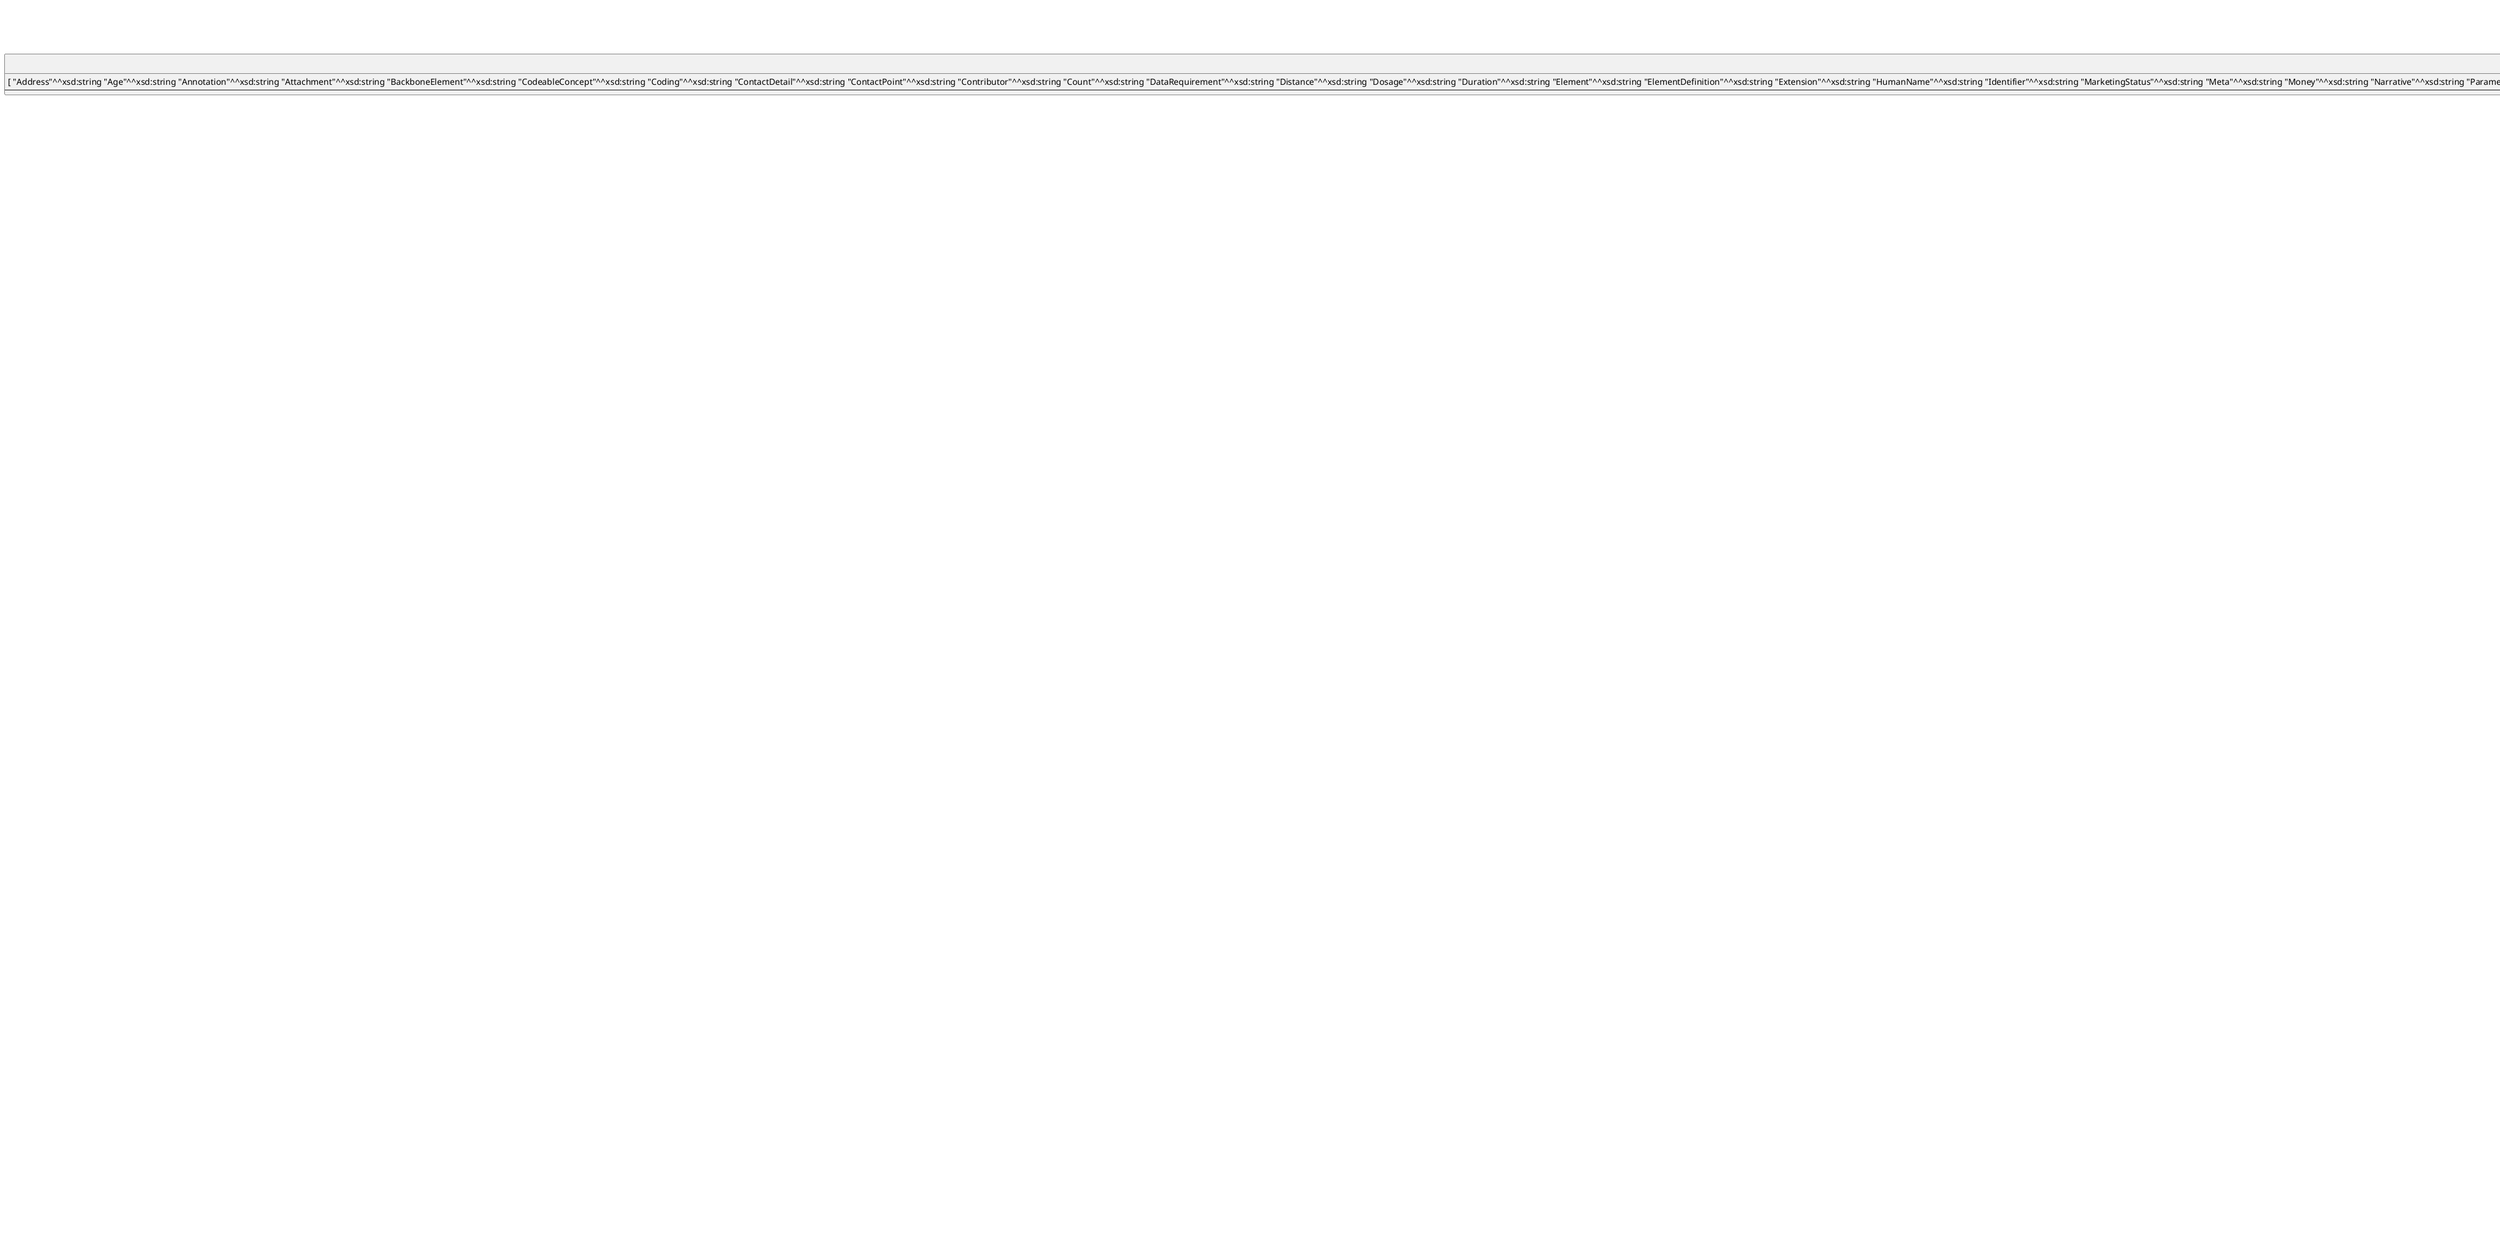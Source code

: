 @startuml
class "fhirvs:all-types" as 69 <<(S,#FF7700)>> [[http://hl7.org/fhir/ValueSet/all-types fhirvs:all-types]] {
[ "Address"^^xsd:string "Age"^^xsd:string "Annotation"^^xsd:string "Attachment"^^xsd:string "BackboneElement"^^xsd:string "CodeableConcept"^^xsd:string "Coding"^^xsd:string "ContactDetail"^^xsd:string "ContactPoint"^^xsd:string "Contributor"^^xsd:string "Count"^^xsd:string "DataRequirement"^^xsd:string "Distance"^^xsd:string "Dosage"^^xsd:string "Duration"^^xsd:string "Element"^^xsd:string "ElementDefinition"^^xsd:string "Extension"^^xsd:string "HumanName"^^xsd:string "Identifier"^^xsd:string "MarketingStatus"^^xsd:string "Meta"^^xsd:string "Money"^^xsd:string "Narrative"^^xsd:string "ParameterDefinition"^^xsd:string "Period"^^xsd:string "ProdCharacteristic"^^xsd:string "ProductShelfLife"^^xsd:string "Quantity"^^xsd:string "Range"^^xsd:string "Ratio"^^xsd:string "Reference"^^xsd:string "RelatedArtifact"^^xsd:string "SampledData"^^xsd:string "Signature"^^xsd:string "SimpleQuantity"^^xsd:string "SubstanceAmount"^^xsd:string "SubstanceMoiety"^^xsd:string "Timing"^^xsd:string "TriggerDefinition"^^xsd:string "UsageContext"^^xsd:string "base64Binary"^^xsd:string "boolean"^^xsd:string "canonical"^^xsd:string "code"^^xsd:string "date"^^xsd:string "dateTime"^^xsd:string "decimal"^^xsd:string "id"^^xsd:string "instant"^^xsd:string "integer"^^xsd:string "markdown"^^xsd:string "oid"^^xsd:string "positiveInt"^^xsd:string "string"^^xsd:string "time"^^xsd:string "unsignedInt"^^xsd:string "uri"^^xsd:string "url"^^xsd:string "uuid"^^xsd:string "xhtml"^^xsd:string "Account"^^xsd:string "ActivityDefinition"^^xsd:string "AdverseEvent"^^xsd:string "AllergyIntolerance"^^xsd:string "Appointment"^^xsd:string "AppointmentResponse"^^xsd:string "AuditEvent"^^xsd:string "Basic"^^xsd:string "Binary"^^xsd:string "BiologicallyDerivedProduct"^^xsd:string "BodyStructure"^^xsd:string "Bundle"^^xsd:string "CapabilityStatement"^^xsd:string "CarePlan"^^xsd:string "CareTeam"^^xsd:string "ChargeItem"^^xsd:string "ChargeItemDefinition"^^xsd:string "Claim"^^xsd:string "ClaimResponse"^^xsd:string "ClinicalImpression"^^xsd:string "CodeSystem"^^xsd:string "Communication"^^xsd:string "CommunicationRequest"^^xsd:string "CompartmentDefinition"^^xsd:string "Composition"^^xsd:string "ConceptMap"^^xsd:string "Condition"^^xsd:string "Consent"^^xsd:string "Contract"^^xsd:string "Coverage"^^xsd:string "DetectedIssue"^^xsd:string "Device"^^xsd:string "DeviceComponent"^^xsd:string "DeviceMetric"^^xsd:string "DeviceRequest"^^xsd:string "DeviceUseStatement"^^xsd:string "DiagnosticReport"^^xsd:string "DocumentManifest"^^xsd:string "DocumentReference"^^xsd:string "DomainResource"^^xsd:string "EligibilityRequest"^^xsd:string "EligibilityResponse"^^xsd:string "Encounter"^^xsd:string "Endpoint"^^xsd:string "EnrollmentRequest"^^xsd:string "EnrollmentResponse"^^xsd:string "EntryDefinition"^^xsd:string "EpisodeOfCare"^^xsd:string "EventDefinition"^^xsd:string "ExampleScenario"^^xsd:string "ExpansionProfile"^^xsd:string "ExplanationOfBenefit"^^xsd:string "FamilyMemberHistory"^^xsd:string "Flag"^^xsd:string "Goal"^^xsd:string "GraphDefinition"^^xsd:string "Group"^^xsd:string "GuidanceResponse"^^xsd:string "HealthcareService"^^xsd:string "ImagingStudy"^^xsd:string "Immunization"^^xsd:string "ImmunizationEvaluation"^^xsd:string "ImmunizationRecommendation"^^xsd:string "ImplementationGuide"^^xsd:string "Invoice"^^xsd:string "ItemInstance"^^xsd:string "Library"^^xsd:string "Linkage"^^xsd:string "List"^^xsd:string "Location"^^xsd:string "Measure"^^xsd:string "MeasureReport"^^xsd:string "Media"^^xsd:string "Medication"^^xsd:string "MedicationAdministration"^^xsd:string "MedicationDispense"^^xsd:string "MedicationKnowledge"^^xsd:string "MedicationRequest"^^xsd:string "MedicationStatement"^^xsd:string "MedicinalProduct"^^xsd:string "MedicinalProductAuthorization"^^xsd:string "MedicinalProductClinicals"^^xsd:string "MedicinalProductDeviceSpec"^^xsd:string "MedicinalProductIngredient"^^xsd:string "MedicinalProductPackaged"^^xsd:string "MedicinalProductPharmaceutical"^^xsd:string "MessageDefinition"^^xsd:string "MessageHeader"^^xsd:string "NamingSystem"^^xsd:string "NutritionOrder"^^xsd:string "Observation"^^xsd:string "ObservationDefinition"^^xsd:string "OccupationalData"^^xsd:string "OperationDefinition"^^xsd:string "OperationOutcome"^^xsd:string "Organization"^^xsd:string "OrganizationRole"^^xsd:string "Parameters"^^xsd:string "Patient"^^xsd:string "PaymentNotice"^^xsd:string "PaymentReconciliation"^^xsd:string "Person"^^xsd:string "PlanDefinition"^^xsd:string "Practitioner"^^xsd:string "PractitionerRole"^^xsd:string "Procedure"^^xsd:string "ProcessRequest"^^xsd:string "ProcessResponse"^^xsd:string "ProductPlan"^^xsd:string "Provenance"^^xsd:string "Questionnaire"^^xsd:string "QuestionnaireResponse"^^xsd:string "RelatedPerson"^^xsd:string "RequestGroup"^^xsd:string "ResearchStudy"^^xsd:string "ResearchSubject"^^xsd:string "Resource"^^xsd:string "RiskAssessment"^^xsd:string "Schedule"^^xsd:string "SearchParameter"^^xsd:string "Sequence"^^xsd:string "ServiceRequest"^^xsd:string "Slot"^^xsd:string "Specimen"^^xsd:string "SpecimenDefinition"^^xsd:string "StructureDefinition"^^xsd:string "StructureMap"^^xsd:string "Subscription"^^xsd:string "Substance"^^xsd:string "SubstancePolymer"^^xsd:string "SubstanceReferenceInformation"^^xsd:string "SubstanceSpecification"^^xsd:string "SupplyDelivery"^^xsd:string "SupplyRequest"^^xsd:string "Task"^^xsd:string "TerminologyCapabilities"^^xsd:string "TestReport"^^xsd:string "TestScript"^^xsd:string "UserSession"^^xsd:string "ValueSet"^^xsd:string "VerificationResult"^^xsd:string "VisionPrescription"^^xsd:string "Type"^^xsd:string "Any"^^xsd:string ]
--
}
class "http://hl7.org/fhir/shape/Observation" as 0 <<(S,#FF7700)>> [[http://hl7.org/fhir/shape/Observation http://hl7.org/fhir/shape/Observation]] {
Closed
--
[[http://www.w3.org/1999/02/22-rdf-syntax-ns#type a]] : [ [[http://hl7.org/fhir/Observation fhir:Observation]] ]  
--
[[http://hl7.org/fhir/nodeRole fhir:nodeRole]] : [ [[http://hl7.org/fhir/treeRoot fhir:treeRoot]] ] ?
--
[[http://hl7.org/fhir/Observation.status fhir:Observation.status]] : [[http://hl7.org/fhir/shape/code http://hl7.org/fhir/shape/code]]  AND Complex shape: Shape(-, -, false, -, TripleConstraint(-, -, -, <http://hl7.org/fhir/value>, Some(ShapeRef(<http://hl7.org/fhir/ValueSet/observation-status>)), -, -, -, -), -, -)  
--
Not supported oneOf yet OneOf(None,List(TripleConstraint(None,None,None,<http://hl7.org/fhir/Observation.effectiveDateTime>,Some(ShapeRef(IRILabel(<http://hl7.org/fhir/shape/dateTime>))),None,None,None,None,None), TripleConstraint(None,None,None,<http://hl7.org/fhir/Observation.effectivePeriod>,Some(ShapeRef(IRILabel(<http://hl7.org/fhir/shape/Period>))),None,None,None,None,None), TripleConstraint(None,None,None,<http://hl7.org/fhir/Observation.effectiveTiming>,Some(ShapeRef(IRILabel(<http://hl7.org/fhir/shape/Timing>))),None,None,None,None,None)),Some(0),Some(IntMax(1)),None,None)
--
Not supported oneOf yet OneOf(None,List(TripleConstraint(None,None,None,<http://hl7.org/fhir/Observation.valueQuantity>,Some(ShapeRef(IRILabel(<http://hl7.org/fhir/shape/Quantity>))),None,None,None,None,None), TripleConstraint(None,None,None,<http://hl7.org/fhir/Observation.valueCodeableConcept>,Some(ShapeRef(IRILabel(<http://hl7.org/fhir/shape/CodeableConcept>))),None,None,None,None,None), TripleConstraint(None,None,None,<http://hl7.org/fhir/Observation.valueString>,Some(ShapeRef(IRILabel(<http://hl7.org/fhir/shape/string>))),None,None,None,None,None), TripleConstraint(None,None,None,<http://hl7.org/fhir/Observation.valueBoolean>,Some(ShapeRef(IRILabel(<http://hl7.org/fhir/shape/boolean>))),None,None,None,None,None), TripleConstraint(None,None,None,<http://hl7.org/fhir/Observation.valueInteger>,Some(ShapeRef(IRILabel(<http://hl7.org/fhir/shape/integer>))),None,None,None,None,None), TripleConstraint(None,None,None,<http://hl7.org/fhir/Observation.valueRange>,Some(ShapeRef(IRILabel(<http://hl7.org/fhir/shape/Range>))),None,None,None,None,None), TripleConstraint(None,None,None,<http://hl7.org/fhir/Observation.valueRatio>,Some(ShapeRef(IRILabel(<http://hl7.org/fhir/shape/Ratio>))),None,None,None,None,None), TripleConstraint(None,None,None,<http://hl7.org/fhir/Observation.valueSampledData>,Some(ShapeRef(IRILabel(<http://hl7.org/fhir/shape/SampledData>))),None,None,None,None,None), TripleConstraint(None,None,None,<http://hl7.org/fhir/Observation.valueTime>,Some(ShapeRef(IRILabel(<http://hl7.org/fhir/shape/time>))),None,None,None,None,None), TripleConstraint(None,None,None,<http://hl7.org/fhir/Observation.valueDateTime>,Some(ShapeRef(IRILabel(<http://hl7.org/fhir/shape/dateTime>))),None,None,None,None,None), TripleConstraint(None,None,None,<http://hl7.org/fhir/Observation.valuePeriod>,Some(ShapeRef(IRILabel(<http://hl7.org/fhir/shape/Period>))),None,None,None,None,None)),Some(0),Some(IntMax(1)),None,None)
--
[[http://hl7.org/fhir/index fhir:index]] : [[http://www.w3.org/2001/XMLSchema#integer xsd:integer]]  ?
--
}
class "http://hl7.org/fhir/shape/string" as 5 <<(S,#FF7700)>> [[http://hl7.org/fhir/shape/string http://hl7.org/fhir/shape/string]] {
Closed
--
[[http://hl7.org/fhir/value fhir:value]] : MaxLength(1048576) [[http://www.w3.org/2001/XMLSchema#string xsd:string]]  ?
--
[[http://hl7.org/fhir/index fhir:index]] : [[http://www.w3.org/2001/XMLSchema#integer xsd:integer]]  ?
--
}
class "http://hl7.org/fhir/shape/Narrative" as 10 <<(S,#FF7700)>> [[http://hl7.org/fhir/shape/Narrative http://hl7.org/fhir/shape/Narrative]] {
Closed
--
[[http://hl7.org/fhir/Narrative.status fhir:Narrative.status]] : [[http://hl7.org/fhir/shape/code http://hl7.org/fhir/shape/code]]  AND Complex shape: Shape(-, -, false, -, TripleConstraint(-, -, -, <http://hl7.org/fhir/value>, Some(ShapeRef(<http://hl7.org/fhir/ValueSet/narrative-status>)), -, -, -, -), -, -)  
--
[[http://hl7.org/fhir/Narrative.div fhir:Narrative.div]] : [[http://www.w3.org/2001/XMLSchema#string xsd:string]]   
--
[[http://hl7.org/fhir/index fhir:index]] : [[http://www.w3.org/2001/XMLSchema#integer xsd:integer]]  ?
--
}
class "http://hl7.org/fhir/shape/markdown" as 56 <<(S,#FF7700)>> [[http://hl7.org/fhir/shape/markdown http://hl7.org/fhir/shape/markdown]] {
Closed
--
[[http://hl7.org/fhir/value fhir:value]] : [[http://www.w3.org/2001/XMLSchema#string xsd:string]]  ?
--
[[http://hl7.org/fhir/index fhir:index]] : [[http://www.w3.org/2001/XMLSchema#integer xsd:integer]]  ?
--
}
class "http://hl7.org/fhir/shape/Dosage" as 42 <<(S,#FF7700)>> [[http://hl7.org/fhir/shape/Dosage http://hl7.org/fhir/shape/Dosage]] {
Closed
--
Not supported oneOf yet OneOf(None,List(TripleConstraint(None,None,None,<http://hl7.org/fhir/Dosage.asNeededBoolean>,Some(ShapeRef(IRILabel(<http://hl7.org/fhir/shape/boolean>))),None,None,None,None,None), TripleConstraint(None,None,None,<http://hl7.org/fhir/Dosage.asNeededCodeableConcept>,Some(ShapeRef(IRILabel(<http://hl7.org/fhir/shape/CodeableConcept>))),None,None,None,None,None)),Some(0),Some(IntMax(1)),None,None)
--
[[http://hl7.org/fhir/index fhir:index]] : [[http://www.w3.org/2001/XMLSchema#integer xsd:integer]]  ?
--
}
class "http://hl7.org/fhir/shape/boolean" as 24 <<(S,#FF7700)>> [[http://hl7.org/fhir/shape/boolean http://hl7.org/fhir/shape/boolean]] {
Closed
--
[[http://hl7.org/fhir/value fhir:value]] : [[http://www.w3.org/2001/XMLSchema#boolean xsd:boolean]]  ?
--
[[http://hl7.org/fhir/index fhir:index]] : [[http://www.w3.org/2001/XMLSchema#integer xsd:integer]]  ?
--
}
class "http://hl7.org/fhir/shape/Count" as 37 <<(S,#FF7700)>> [[http://hl7.org/fhir/shape/Count http://hl7.org/fhir/shape/Count]] {
Closed
--
[[http://hl7.org/fhir/Quantity.comparator fhir:Quantity.comparator]] : [[http://hl7.org/fhir/shape/code http://hl7.org/fhir/shape/code]]  AND Complex shape: Shape(-, -, false, -, TripleConstraint(-, -, -, <http://hl7.org/fhir/value>, Some(ShapeRef(<http://hl7.org/fhir/ValueSet/quantity-comparator>)), -, -, -, -), -, -) ?
--
[[http://hl7.org/fhir/index fhir:index]] : [[http://www.w3.org/2001/XMLSchema#integer xsd:integer]]  ?
--
}
class "http://hl7.org/fhir/shape/SampledData" as 25 <<(S,#FF7700)>> [[http://hl7.org/fhir/shape/SampledData http://hl7.org/fhir/shape/SampledData]] {
Closed
--
[[http://hl7.org/fhir/index fhir:index]] : [[http://www.w3.org/2001/XMLSchema#integer xsd:integer]]  ?
--
}
class "http://hl7.org/fhir/shape/oid" as 52 <<(S,#FF7700)>> [[http://hl7.org/fhir/shape/oid http://hl7.org/fhir/shape/oid]] {
Closed
--
[[http://hl7.org/fhir/value fhir:value]] : [[http://www.w3.org/2001/XMLSchema#string xsd:string]]  ?
--
[[http://hl7.org/fhir/index fhir:index]] : [[http://www.w3.org/2001/XMLSchema#integer xsd:integer]]  ?
--
}
class "http://hl7.org/fhir/shape/id" as 14 <<(S,#FF7700)>> [[http://hl7.org/fhir/shape/id http://hl7.org/fhir/shape/id]] {
Closed
--
[[http://hl7.org/fhir/value fhir:value]] : [[http://www.w3.org/2001/XMLSchema#string xsd:string]]  ?
--
[[http://hl7.org/fhir/index fhir:index]] : [[http://www.w3.org/2001/XMLSchema#integer xsd:integer]]  ?
--
}
class "http://hl7.org/fhir/shape/decimal" as 20 <<(S,#FF7700)>> [[http://hl7.org/fhir/shape/decimal http://hl7.org/fhir/shape/decimal]] {
Closed
--
[[http://hl7.org/fhir/value fhir:value]] : [[http://www.w3.org/2001/XMLSchema#decimal xsd:decimal]]  ?
--
[[http://hl7.org/fhir/index fhir:index]] : [[http://www.w3.org/2001/XMLSchema#integer xsd:integer]]  ?
--
}
class "http://hl7.org/fhir/shape/Duration" as 46 <<(S,#FF7700)>> [[http://hl7.org/fhir/shape/Duration http://hl7.org/fhir/shape/Duration]] {
Closed
--
[[http://hl7.org/fhir/Quantity.comparator fhir:Quantity.comparator]] : [[http://hl7.org/fhir/shape/code http://hl7.org/fhir/shape/code]]  AND Complex shape: Shape(-, -, false, -, TripleConstraint(-, -, -, <http://hl7.org/fhir/value>, Some(ShapeRef(<http://hl7.org/fhir/ValueSet/quantity-comparator>)), -, -, -, -), -, -) ?
--
[[http://hl7.org/fhir/index fhir:index]] : [[http://www.w3.org/2001/XMLSchema#integer xsd:integer]]  ?
--
}
class "http://hl7.org/fhir/shape/Age" as 57 <<(S,#FF7700)>> [[http://hl7.org/fhir/shape/Age http://hl7.org/fhir/shape/Age]] {
Closed
--
[[http://hl7.org/fhir/Quantity.comparator fhir:Quantity.comparator]] : [[http://hl7.org/fhir/shape/code http://hl7.org/fhir/shape/code]]  AND Complex shape: Shape(-, -, false, -, TripleConstraint(-, -, -, <http://hl7.org/fhir/value>, Some(ShapeRef(<http://hl7.org/fhir/ValueSet/quantity-comparator>)), -, -, -, -), -, -) ?
--
[[http://hl7.org/fhir/index fhir:index]] : [[http://www.w3.org/2001/XMLSchema#integer xsd:integer]]  ?
--
}
class "fhirvs:observation-status" as 78 <<(S,#FF7700)>> [[http://hl7.org/fhir/ValueSet/observation-status fhirvs:observation-status]] {
[ "registered"^^xsd:string "preliminary"^^xsd:string "final"^^xsd:string "amended"^^xsd:string "corrected"^^xsd:string "cancelled"^^xsd:string "entered-in-error"^^xsd:string "unknown"^^xsd:string ]
--
}
class "http://hl7.org/fhir/shape/Timing.repeat" as 29 <<(S,#FF7700)>> [[http://hl7.org/fhir/shape/Timing.repeat http://hl7.org/fhir/shape/Timing.repeat]] {
Closed
--
Not supported oneOf yet OneOf(None,List(TripleConstraint(None,None,None,<http://hl7.org/fhir/Timing.repeat.boundsDuration>,Some(ShapeRef(IRILabel(<http://hl7.org/fhir/shape/Duration>))),None,None,None,None,None), TripleConstraint(None,None,None,<http://hl7.org/fhir/Timing.repeat.boundsRange>,Some(ShapeRef(IRILabel(<http://hl7.org/fhir/shape/Range>))),None,None,None,None,None), TripleConstraint(None,None,None,<http://hl7.org/fhir/Timing.repeat.boundsPeriod>,Some(ShapeRef(IRILabel(<http://hl7.org/fhir/shape/Period>))),None,None,None,None,None)),Some(0),Some(IntMax(1)),None,None)
--
[[http://hl7.org/fhir/Timing.repeat.durationUnit fhir:Timing.repeat.durationUnit]] : [[http://hl7.org/fhir/shape/code http://hl7.org/fhir/shape/code]]  AND Complex shape: Shape(-, -, false, -, TripleConstraint(-, -, -, <http://hl7.org/fhir/value>, Some(ShapeRef(<http://hl7.org/fhir/ValueSet/units-of-time>)), -, -, -, -), -, -) ?
--
[[http://hl7.org/fhir/Timing.repeat.periodUnit fhir:Timing.repeat.periodUnit]] : [[http://hl7.org/fhir/shape/code http://hl7.org/fhir/shape/code]]  AND Complex shape: Shape(-, -, false, -, TripleConstraint(-, -, -, <http://hl7.org/fhir/value>, Some(ShapeRef(<http://hl7.org/fhir/ValueSet/units-of-time>)), -, -, -, -), -, -) ?
--
[[http://hl7.org/fhir/Timing.repeat.dayOfWeek fhir:Timing.repeat.dayOfWeek]] : [[http://hl7.org/fhir/shape/code http://hl7.org/fhir/shape/code]]  AND Complex shape: Shape(-, -, false, -, TripleConstraint(-, -, -, <http://hl7.org/fhir/value>, Some(ShapeRef(<http://hl7.org/fhir/ValueSet/days-of-week>)), -, -, -, -), -, -) *
--
[[http://hl7.org/fhir/Timing.repeat.when fhir:Timing.repeat.when]] : [[http://hl7.org/fhir/shape/code http://hl7.org/fhir/shape/code]]  AND Complex shape: Shape(-, -, false, -, TripleConstraint(-, -, -, <http://hl7.org/fhir/value>, Some(ShapeRef(<http://hl7.org/fhir/ValueSet/event-timing>)), -, -, -, -), -, -) *
--
[[http://hl7.org/fhir/index fhir:index]] : [[http://www.w3.org/2001/XMLSchema#integer xsd:integer]]  ?
--
}
class "http://hl7.org/fhir/shape/Signature" as 61 <<(S,#FF7700)>> [[http://hl7.org/fhir/shape/Signature http://hl7.org/fhir/shape/Signature]] {
Closed
--
Not supported oneOf yet OneOf(None,List(TripleConstraint(None,None,None,<http://hl7.org/fhir/Signature.whoUri>,Some(ShapeRef(IRILabel(<http://hl7.org/fhir/shape/uri>))),None,None,None,None,None), TripleConstraint(None,None,None,<http://hl7.org/fhir/Signature.whoReference>,Some(ShapeRef(IRILabel(<http://hl7.org/fhir/shape/Reference>))),None,None,None,None,None)),None,None,None,None)
--
Not supported oneOf yet OneOf(None,List(TripleConstraint(None,None,None,<http://hl7.org/fhir/Signature.onBehalfOfUri>,Some(ShapeRef(IRILabel(<http://hl7.org/fhir/shape/uri>))),None,None,None,None,None), TripleConstraint(None,None,None,<http://hl7.org/fhir/Signature.onBehalfOfReference>,Some(ShapeRef(IRILabel(<http://hl7.org/fhir/shape/Reference>))),None,None,None,None,None)),Some(0),Some(IntMax(1)),None,None)
--
[[http://hl7.org/fhir/index fhir:index]] : [[http://www.w3.org/2001/XMLSchema#integer xsd:integer]]  ?
--
}
class "http://hl7.org/fhir/shape/Observation.component" as 1 <<(S,#FF7700)>> [[http://hl7.org/fhir/shape/Observation.component http://hl7.org/fhir/shape/Observation.component]] {
Closed
--
Not supported oneOf yet OneOf(None,List(TripleConstraint(None,None,None,<http://hl7.org/fhir/Observation.component.valueQuantity>,Some(ShapeRef(IRILabel(<http://hl7.org/fhir/shape/Quantity>))),None,None,None,None,None), TripleConstraint(None,None,None,<http://hl7.org/fhir/Observation.component.valueCodeableConcept>,Some(ShapeRef(IRILabel(<http://hl7.org/fhir/shape/CodeableConcept>))),None,None,None,None,None), TripleConstraint(None,None,None,<http://hl7.org/fhir/Observation.component.valueString>,Some(ShapeRef(IRILabel(<http://hl7.org/fhir/shape/string>))),None,None,None,None,None), TripleConstraint(None,None,None,<http://hl7.org/fhir/Observation.component.valueBoolean>,Some(ShapeRef(IRILabel(<http://hl7.org/fhir/shape/boolean>))),None,None,None,None,None), TripleConstraint(None,None,None,<http://hl7.org/fhir/Observation.component.valueInteger>,Some(ShapeRef(IRILabel(<http://hl7.org/fhir/shape/integer>))),None,None,None,None,None), TripleConstraint(None,None,None,<http://hl7.org/fhir/Observation.component.valueRange>,Some(ShapeRef(IRILabel(<http://hl7.org/fhir/shape/Range>))),None,None,None,None,None), TripleConstraint(None,None,None,<http://hl7.org/fhir/Observation.component.valueRatio>,Some(ShapeRef(IRILabel(<http://hl7.org/fhir/shape/Ratio>))),None,None,None,None,None), TripleConstraint(None,None,None,<http://hl7.org/fhir/Observation.component.valueSampledData>,Some(ShapeRef(IRILabel(<http://hl7.org/fhir/shape/SampledData>))),None,None,None,None,None), TripleConstraint(None,None,None,<http://hl7.org/fhir/Observation.component.valueTime>,Some(ShapeRef(IRILabel(<http://hl7.org/fhir/shape/time>))),None,None,None,None,None), TripleConstraint(None,None,None,<http://hl7.org/fhir/Observation.component.valueDateTime>,Some(ShapeRef(IRILabel(<http://hl7.org/fhir/shape/dateTime>))),None,None,None,None,None), TripleConstraint(None,None,None,<http://hl7.org/fhir/Observation.component.valuePeriod>,Some(ShapeRef(IRILabel(<http://hl7.org/fhir/shape/Period>))),None,None,None,None,None)),Some(0),Some(IntMax(1)),None,None)
--
[[http://hl7.org/fhir/index fhir:index]] : [[http://www.w3.org/2001/XMLSchema#integer xsd:integer]]  ?
--
}
class "fhirvs:related-artifact-type" as 74 <<(S,#FF7700)>> [[http://hl7.org/fhir/ValueSet/related-artifact-type fhirvs:related-artifact-type]] {
[ "documentation"^^xsd:string "justification"^^xsd:string "citation"^^xsd:string "predecessor"^^xsd:string "successor"^^xsd:string "derived-from"^^xsd:string "depends-on"^^xsd:string "composed-of"^^xsd:string ]
--
}
class "http://hl7.org/fhir/shape/instant" as 6 <<(S,#FF7700)>> [[http://hl7.org/fhir/shape/instant http://hl7.org/fhir/shape/instant]] {
Closed
--
[[http://hl7.org/fhir/value fhir:value]] : [[http://www.w3.org/2001/XMLSchema#dateTime xsd:dateTime]]  ?
--
[[http://hl7.org/fhir/index fhir:index]] : [[http://www.w3.org/2001/XMLSchema#integer xsd:integer]]  ?
--
}
class "http://hl7.org/fhir/shape/Annotation" as 60 <<(S,#FF7700)>> [[http://hl7.org/fhir/shape/Annotation http://hl7.org/fhir/shape/Annotation]] {
Closed
--
Not supported oneOf yet OneOf(None,List(TripleConstraint(None,None,None,<http://hl7.org/fhir/Annotation.authorReference>,Some(ShapeRef(IRILabel(<http://hl7.org/fhir/shape/Reference>))),None,None,None,None,None), TripleConstraint(None,None,None,<http://hl7.org/fhir/Annotation.authorString>,Some(ShapeRef(IRILabel(<http://hl7.org/fhir/shape/string>))),None,None,None,None,None)),Some(0),Some(IntMax(1)),None,None)
--
[[http://hl7.org/fhir/index fhir:index]] : [[http://www.w3.org/2001/XMLSchema#integer xsd:integer]]  ?
--
}
class "http://hl7.org/fhir/shape/Timing" as 28 <<(S,#FF7700)>> [[http://hl7.org/fhir/shape/Timing http://hl7.org/fhir/shape/Timing]] {
Closed
--
[[http://hl7.org/fhir/index fhir:index]] : [[http://www.w3.org/2001/XMLSchema#integer xsd:integer]]  ?
--
}
class "http://hl7.org/fhir/shape/DataRequirement" as 38 <<(S,#FF7700)>> [[http://hl7.org/fhir/shape/DataRequirement http://hl7.org/fhir/shape/DataRequirement]] {
Closed
--
[[http://hl7.org/fhir/DataRequirement.type fhir:DataRequirement.type]] : [[http://hl7.org/fhir/shape/code http://hl7.org/fhir/shape/code]]  AND Complex shape: Shape(-, -, false, -, TripleConstraint(-, -, -, <http://hl7.org/fhir/value>, Some(ShapeRef(<http://hl7.org/fhir/ValueSet/all-types>)), -, -, -, -), -, -)  
--
Not supported oneOf yet OneOf(None,List(TripleConstraint(None,None,None,<http://hl7.org/fhir/DataRequirement.subjectCodeableConcept>,Some(ShapeRef(IRILabel(<http://hl7.org/fhir/shape/CodeableConcept>))),None,None,None,None,None), TripleConstraint(None,None,None,<http://hl7.org/fhir/DataRequirement.subjectReference>,Some(ShapeRef(IRILabel(<http://hl7.org/fhir/shape/Reference>))),None,None,None,None,None)),Some(0),Some(IntMax(1)),None,None)
--
[[http://hl7.org/fhir/index fhir:index]] : [[http://www.w3.org/2001/XMLSchema#integer xsd:integer]]  ?
--
}
class "fhirvs:name-use" as 70 <<(S,#FF7700)>> [[http://hl7.org/fhir/ValueSet/name-use fhirvs:name-use]] {
[ "usual"^^xsd:string "official"^^xsd:string "temp"^^xsd:string "nickname"^^xsd:string "anonymous"^^xsd:string "old"^^xsd:string "maiden"^^xsd:string ]
--
}
class "http://hl7.org/fhir/shape/Period" as 21 <<(S,#FF7700)>> [[http://hl7.org/fhir/shape/Period http://hl7.org/fhir/shape/Period]] {
Closed
--
[[http://hl7.org/fhir/index fhir:index]] : [[http://www.w3.org/2001/XMLSchema#integer xsd:integer]]  ?
--
}
class "http://hl7.org/fhir/shape/Attachment" as 33 <<(S,#FF7700)>> [[http://hl7.org/fhir/shape/Attachment http://hl7.org/fhir/shape/Attachment]] {
Closed
--
[[http://hl7.org/fhir/index fhir:index]] : [[http://www.w3.org/2001/XMLSchema#integer xsd:integer]]  ?
--
}
class "fhirvs:quantity-comparator" as 65 <<(S,#FF7700)>> [[http://hl7.org/fhir/ValueSet/quantity-comparator fhirvs:quantity-comparator]] {
[ "<"^^xsd:string "<="^^xsd:string ">="^^xsd:string ">"^^xsd:string ]
--
}
class "http://hl7.org/fhir/shape/Resource" as 9 <<(S,#FF7700)>> [[http://hl7.org/fhir/shape/Resource http://hl7.org/fhir/shape/Resource]] {
[[http://www.w3.org/1999/02/22-rdf-syntax-ns#type a]] : . +
--
[[http://hl7.org/fhir/index fhir:index]] : [[http://www.w3.org/2001/XMLSchema#integer xsd:integer]]  ?
--
}
class "http://hl7.org/fhir/shape/ContactPoint" as 53 <<(S,#FF7700)>> [[http://hl7.org/fhir/shape/ContactPoint http://hl7.org/fhir/shape/ContactPoint]] {
Closed
--
[[http://hl7.org/fhir/ContactPoint.system fhir:ContactPoint.system]] : [[http://hl7.org/fhir/shape/code http://hl7.org/fhir/shape/code]]  AND Complex shape: Shape(-, -, false, -, TripleConstraint(-, -, -, <http://hl7.org/fhir/value>, Some(ShapeRef(<http://hl7.org/fhir/ValueSet/contact-point-system>)), -, -, -, -), -, -) ?
--
[[http://hl7.org/fhir/ContactPoint.use fhir:ContactPoint.use]] : [[http://hl7.org/fhir/shape/code http://hl7.org/fhir/shape/code]]  AND Complex shape: Shape(-, -, false, -, TripleConstraint(-, -, -, <http://hl7.org/fhir/value>, Some(ShapeRef(<http://hl7.org/fhir/ValueSet/contact-point-use>)), -, -, -, -), -, -) ?
--
[[http://hl7.org/fhir/index fhir:index]] : [[http://www.w3.org/2001/XMLSchema#integer xsd:integer]]  ?
--
}
class "fhirvs:event-timing" as 77 <<(S,#FF7700)>> [[http://hl7.org/fhir/ValueSet/event-timing fhirvs:event-timing]] {
[ "MORN"^^xsd:string "MORN.early"^^xsd:string "MORN.late"^^xsd:string "NOON"^^xsd:string "AFT"^^xsd:string "AFT.early"^^xsd:string "AFT.late"^^xsd:string "EVE"^^xsd:string "EVE.early"^^xsd:string "EVE.late"^^xsd:string "NIGHT"^^xsd:string "PHS"^^xsd:string "HS"^^xsd:string "WAKE"^^xsd:string "C"^^xsd:string "CM"^^xsd:string "CD"^^xsd:string "CV"^^xsd:string "AC"^^xsd:string "ACM"^^xsd:string "ACD"^^xsd:string "ACV"^^xsd:string "PC"^^xsd:string "PCM"^^xsd:string "PCD"^^xsd:string "PCV"^^xsd:string ]
--
}
class "http://hl7.org/fhir/shape/Meta" as 13 <<(S,#FF7700)>> [[http://hl7.org/fhir/shape/Meta http://hl7.org/fhir/shape/Meta]] {
Closed
--
[[http://hl7.org/fhir/index fhir:index]] : [[http://www.w3.org/2001/XMLSchema#integer xsd:integer]]  ?
--
}
class "http://hl7.org/fhir/shape/DataRequirement.codeFilter" as 41 <<(S,#FF7700)>> [[http://hl7.org/fhir/shape/DataRequirement.codeFilter http://hl7.org/fhir/shape/DataRequirement.codeFilter]] {
Closed
--
Not supported oneOf yet OneOf(None,List(TripleConstraint(None,None,None,<http://hl7.org/fhir/DataRequirement.codeFilter.valueSetUri>,Some(ShapeRef(IRILabel(<http://hl7.org/fhir/shape/uri>))),None,None,None,None,None), TripleConstraint(None,None,None,<http://hl7.org/fhir/DataRequirement.codeFilter.valueSetCanonical>,Some(ShapeRef(IRILabel(<http://hl7.org/fhir/shape/canonical>))),None,None,None,None,None)),Some(0),Some(IntMax(1)),None,None)
--
[[http://hl7.org/fhir/index fhir:index]] : [[http://www.w3.org/2001/XMLSchema#integer xsd:integer]]  ?
--
}
class "fhirvs:contact-point-system" as 73 <<(S,#FF7700)>> [[http://hl7.org/fhir/ValueSet/contact-point-system fhirvs:contact-point-system]] {
[ "phone"^^xsd:string "fax"^^xsd:string "email"^^xsd:string "pager"^^xsd:string "url"^^xsd:string "sms"^^xsd:string "other"^^xsd:string ]
--
}
class "http://hl7.org/fhir/shape/Reference" as 2 <<(S,#FF7700)>> [[http://hl7.org/fhir/shape/Reference http://hl7.org/fhir/shape/Reference]] {
Closed
--
[[http://hl7.org/fhir/link fhir:link]] : IRI ?
--
[[http://hl7.org/fhir/index fhir:index]] : [[http://www.w3.org/2001/XMLSchema#integer xsd:integer]]  ?
--
}
class "http://hl7.org/fhir/shape/Address" as 32 <<(S,#FF7700)>> [[http://hl7.org/fhir/shape/Address http://hl7.org/fhir/shape/Address]] {
Closed
--
[[http://hl7.org/fhir/Address.use fhir:Address.use]] : [[http://hl7.org/fhir/shape/code http://hl7.org/fhir/shape/code]]  AND Complex shape: Shape(-, -, false, -, TripleConstraint(-, -, -, <http://hl7.org/fhir/value>, Some(ShapeRef(<http://hl7.org/fhir/ValueSet/address-use>)), -, -, -, -), -, -) ?
--
[[http://hl7.org/fhir/Address.type fhir:Address.type]] : [[http://hl7.org/fhir/shape/code http://hl7.org/fhir/shape/code]]  AND Complex shape: Shape(-, -, false, -, TripleConstraint(-, -, -, <http://hl7.org/fhir/value>, Some(ShapeRef(<http://hl7.org/fhir/ValueSet/address-type>)), -, -, -, -), -, -) ?
--
[[http://hl7.org/fhir/index fhir:index]] : [[http://www.w3.org/2001/XMLSchema#integer xsd:integer]]  ?
--
}
class "http://hl7.org/fhir/shape/base64Binary" as 34 <<(S,#FF7700)>> [[http://hl7.org/fhir/shape/base64Binary http://hl7.org/fhir/shape/base64Binary]] {
Closed
--
[[http://hl7.org/fhir/value fhir:value]] : [[http://www.w3.org/2001/XMLSchema#base64Binary xsd:base64Binary]]  ?
--
[[http://hl7.org/fhir/index fhir:index]] : [[http://www.w3.org/2001/XMLSchema#integer xsd:integer]]  ?
--
}
class "http://hl7.org/fhir/shape/Distance" as 45 <<(S,#FF7700)>> [[http://hl7.org/fhir/shape/Distance http://hl7.org/fhir/shape/Distance]] {
Closed
--
[[http://hl7.org/fhir/Quantity.comparator fhir:Quantity.comparator]] : [[http://hl7.org/fhir/shape/code http://hl7.org/fhir/shape/code]]  AND Complex shape: Shape(-, -, false, -, TripleConstraint(-, -, -, <http://hl7.org/fhir/value>, Some(ShapeRef(<http://hl7.org/fhir/ValueSet/quantity-comparator>)), -, -, -, -), -, -) ?
--
[[http://hl7.org/fhir/index fhir:index]] : [[http://www.w3.org/2001/XMLSchema#integer xsd:integer]]  ?
--
}
class "fhirvs:trigger-type" as 64 <<(S,#FF7700)>> [[http://hl7.org/fhir/ValueSet/trigger-type fhirvs:trigger-type]] {
[ "named-event"^^xsd:string "periodic"^^xsd:string "data-changed"^^xsd:string "data-added"^^xsd:string "data-modified"^^xsd:string "data-removed"^^xsd:string "data-accessed"^^xsd:string "data-access-ended"^^xsd:string ]
--
}
class "http://hl7.org/fhir/shape/dateTime" as 17 <<(S,#FF7700)>> [[http://hl7.org/fhir/shape/dateTime http://hl7.org/fhir/shape/dateTime]] {
Closed
--
[[http://hl7.org/fhir/value fhir:value]] : [[http://www.w3.org/2001/XMLSchema#gYear xsd:gYear]]  OR [[http://www.w3.org/2001/XMLSchema#gYearMonth xsd:gYearMonth]]  OR [[http://www.w3.org/2001/XMLSchema#date xsd:date]]  OR [[http://www.w3.org/2001/XMLSchema#dateTime xsd:dateTime]]  ?
--
[[http://hl7.org/fhir/index fhir:index]] : [[http://www.w3.org/2001/XMLSchema#integer xsd:integer]]  ?
--
}
class "http://hl7.org/fhir/shape/Quantity" as 22 <<(S,#FF7700)>> [[http://hl7.org/fhir/shape/Quantity http://hl7.org/fhir/shape/Quantity]] {
Closed
--
[[http://hl7.org/fhir/Quantity.comparator fhir:Quantity.comparator]] : [[http://hl7.org/fhir/shape/code http://hl7.org/fhir/shape/code]]  AND Complex shape: Shape(-, -, false, -, TripleConstraint(-, -, -, <http://hl7.org/fhir/value>, Some(ShapeRef(<http://hl7.org/fhir/ValueSet/quantity-comparator>)), -, -, -, -), -, -) ?
--
[[http://hl7.org/fhir/index fhir:index]] : [[http://www.w3.org/2001/XMLSchema#integer xsd:integer]]  ?
--
}
class "http://hl7.org/fhir/shape/uuid" as 44 <<(S,#FF7700)>> [[http://hl7.org/fhir/shape/uuid http://hl7.org/fhir/shape/uuid]] {
Closed
--
[[http://hl7.org/fhir/value fhir:value]] : [[http://www.w3.org/2001/XMLSchema#string xsd:string]]  ?
--
[[http://hl7.org/fhir/index fhir:index]] : [[http://www.w3.org/2001/XMLSchema#integer xsd:integer]]  ?
--
}
class "http://hl7.org/fhir/shape/TriggerDefinition.condition" as 59 <<(S,#FF7700)>> [[http://hl7.org/fhir/shape/TriggerDefinition.condition http://hl7.org/fhir/shape/TriggerDefinition.condition]] {
Closed
--
[[http://hl7.org/fhir/index fhir:index]] : [[http://www.w3.org/2001/XMLSchema#integer xsd:integer]]  ?
--
}
class "http://hl7.org/fhir/shape/Ratio" as 27 <<(S,#FF7700)>> [[http://hl7.org/fhir/shape/Ratio http://hl7.org/fhir/shape/Ratio]] {
Closed
--
[[http://hl7.org/fhir/index fhir:index]] : [[http://www.w3.org/2001/XMLSchema#integer xsd:integer]]  ?
--
}
class "fhirvs:contact-point-use" as 71 <<(S,#FF7700)>> [[http://hl7.org/fhir/ValueSet/contact-point-use fhirvs:contact-point-use]] {
[ "home"^^xsd:string "work"^^xsd:string "temp"^^xsd:string "old"^^xsd:string "mobile"^^xsd:string ]
--
}
class "http://hl7.org/fhir/shape/uri" as 12 <<(S,#FF7700)>> [[http://hl7.org/fhir/shape/uri http://hl7.org/fhir/shape/uri]] {
Closed
--
[[http://hl7.org/fhir/value fhir:value]] : [[http://www.w3.org/2001/XMLSchema#string xsd:string]]  ?
--
[[http://hl7.org/fhir/index fhir:index]] : [[http://www.w3.org/2001/XMLSchema#integer xsd:integer]]  ?
--
}
class "http://hl7.org/fhir/shape/HumanName" as 54 <<(S,#FF7700)>> [[http://hl7.org/fhir/shape/HumanName http://hl7.org/fhir/shape/HumanName]] {
Closed
--
[[http://hl7.org/fhir/HumanName.use fhir:HumanName.use]] : [[http://hl7.org/fhir/shape/code http://hl7.org/fhir/shape/code]]  AND Complex shape: Shape(-, -, false, -, TripleConstraint(-, -, -, <http://hl7.org/fhir/value>, Some(ShapeRef(<http://hl7.org/fhir/ValueSet/name-use>)), -, -, -, -), -, -) ?
--
[[http://hl7.org/fhir/index fhir:index]] : [[http://www.w3.org/2001/XMLSchema#integer xsd:integer]]  ?
--
}
class "http://hl7.org/fhir/shape/ParameterDefinition" as 49 <<(S,#FF7700)>> [[http://hl7.org/fhir/shape/ParameterDefinition http://hl7.org/fhir/shape/ParameterDefinition]] {
Closed
--
[[http://hl7.org/fhir/ParameterDefinition.use fhir:ParameterDefinition.use]] : [[http://hl7.org/fhir/shape/code http://hl7.org/fhir/shape/code]]  AND Complex shape: Shape(-, -, false, -, TripleConstraint(-, -, -, <http://hl7.org/fhir/value>, Some(ShapeRef(<http://hl7.org/fhir/ValueSet/operation-parameter-use>)), -, -, -, -), -, -)  
--
[[http://hl7.org/fhir/ParameterDefinition.type fhir:ParameterDefinition.type]] : [[http://hl7.org/fhir/shape/code http://hl7.org/fhir/shape/code]]  AND Complex shape: Shape(-, -, false, -, TripleConstraint(-, -, -, <http://hl7.org/fhir/value>, Some(ShapeRef(<http://hl7.org/fhir/ValueSet/all-types>)), -, -, -, -), -, -)  
--
[[http://hl7.org/fhir/index fhir:index]] : [[http://www.w3.org/2001/XMLSchema#integer xsd:integer]]  ?
--
}
class "fhirvs:units-of-time" as 76 <<(S,#FF7700)>> [[http://hl7.org/fhir/ValueSet/units-of-time fhirvs:units-of-time]] {
[ "s"^^xsd:string "min"^^xsd:string "h"^^xsd:string "d"^^xsd:string "wk"^^xsd:string "mo"^^xsd:string "a"^^xsd:string ]
--
}
class "http://hl7.org/fhir/shape/Identifier" as 7 <<(S,#FF7700)>> [[http://hl7.org/fhir/shape/Identifier http://hl7.org/fhir/shape/Identifier]] {
Closed
--
[[http://hl7.org/fhir/Identifier.use fhir:Identifier.use]] : [[http://hl7.org/fhir/shape/code http://hl7.org/fhir/shape/code]]  AND Complex shape: Shape(-, -, false, -, TripleConstraint(-, -, -, <http://hl7.org/fhir/value>, Some(ShapeRef(<http://hl7.org/fhir/ValueSet/identifier-use>)), -, -, -, -), -, -) ?
--
[[http://hl7.org/fhir/index fhir:index]] : [[http://www.w3.org/2001/XMLSchema#integer xsd:integer]]  ?
--
}
class "http://hl7.org/fhir/shape/DataRequirement.sort" as 39 <<(S,#FF7700)>> [[http://hl7.org/fhir/shape/DataRequirement.sort http://hl7.org/fhir/shape/DataRequirement.sort]] {
Closed
--
[[http://hl7.org/fhir/DataRequirement.sort.direction fhir:DataRequirement.sort.direction]] : [[http://hl7.org/fhir/shape/code http://hl7.org/fhir/shape/code]]  AND Complex shape: Shape(-, -, false, -, TripleConstraint(-, -, -, <http://hl7.org/fhir/value>, Some(ShapeRef(<http://hl7.org/fhir/ValueSet/sort-direction>)), -, -, -, -), -, -)  
--
[[http://hl7.org/fhir/index fhir:index]] : [[http://www.w3.org/2001/XMLSchema#integer xsd:integer]]  ?
--
}
class "fhirvs:contributor-type" as 66 <<(S,#FF7700)>> [[http://hl7.org/fhir/ValueSet/contributor-type fhirvs:contributor-type]] {
[ "author"^^xsd:string "editor"^^xsd:string "reviewer"^^xsd:string "endorser"^^xsd:string ]
--
}
class "http://hl7.org/fhir/shape/Observation.referenceRange" as 3 <<(S,#FF7700)>> [[http://hl7.org/fhir/shape/Observation.referenceRange http://hl7.org/fhir/shape/Observation.referenceRange]] {
Closed
--
[[http://hl7.org/fhir/index fhir:index]] : [[http://www.w3.org/2001/XMLSchema#integer xsd:integer]]  ?
--
}
class "http://hl7.org/fhir/shape/unsignedInt" as 35 <<(S,#FF7700)>> [[http://hl7.org/fhir/shape/unsignedInt http://hl7.org/fhir/shape/unsignedInt]] {
Closed
--
[[http://hl7.org/fhir/value fhir:value]] : [[http://www.w3.org/2001/XMLSchema#nonNegativeInteger xsd:nonNegativeInteger]]  ?
--
[[http://hl7.org/fhir/index fhir:index]] : [[http://www.w3.org/2001/XMLSchema#integer xsd:integer]]  ?
--
}
class "http://hl7.org/fhir/shape/UsageContext" as 48 <<(S,#FF7700)>> [[http://hl7.org/fhir/shape/UsageContext http://hl7.org/fhir/shape/UsageContext]] {
Closed
--
Not supported oneOf yet OneOf(None,List(TripleConstraint(None,None,None,<http://hl7.org/fhir/UsageContext.valueCodeableConcept>,Some(ShapeRef(IRILabel(<http://hl7.org/fhir/shape/CodeableConcept>))),None,None,None,None,None), TripleConstraint(None,None,None,<http://hl7.org/fhir/UsageContext.valueQuantity>,Some(ShapeRef(IRILabel(<http://hl7.org/fhir/shape/Quantity>))),None,None,None,None,None), TripleConstraint(None,None,None,<http://hl7.org/fhir/UsageContext.valueRange>,Some(ShapeRef(IRILabel(<http://hl7.org/fhir/shape/Range>))),None,None,None,None,None)),None,None,None,None)
--
[[http://hl7.org/fhir/index fhir:index]] : [[http://www.w3.org/2001/XMLSchema#integer xsd:integer]]  ?
--
}
class "fhirvs:operation-parameter-use" as 63 <<(S,#FF7700)>> [[http://hl7.org/fhir/ValueSet/operation-parameter-use fhirvs:operation-parameter-use]] {
[ "in"^^xsd:string "out"^^xsd:string ]
--
}
class "http://hl7.org/fhir/shape/Coding" as 18 <<(S,#FF7700)>> [[http://hl7.org/fhir/shape/Coding http://hl7.org/fhir/shape/Coding]] {
Closed
--
[[http://www.w3.org/1999/02/22-rdf-syntax-ns#type a]] : NonLiteral ?
--
[[http://hl7.org/fhir/index fhir:index]] : [[http://www.w3.org/2001/XMLSchema#integer xsd:integer]]  ?
--
}
class "http://hl7.org/fhir/shape/Contributor" as 50 <<(S,#FF7700)>> [[http://hl7.org/fhir/shape/Contributor http://hl7.org/fhir/shape/Contributor]] {
Closed
--
[[http://hl7.org/fhir/Contributor.type fhir:Contributor.type]] : [[http://hl7.org/fhir/shape/code http://hl7.org/fhir/shape/code]]  AND Complex shape: Shape(-, -, false, -, TripleConstraint(-, -, -, <http://hl7.org/fhir/value>, Some(ShapeRef(<http://hl7.org/fhir/ValueSet/contributor-type>)), -, -, -, -), -, -)  
--
[[http://hl7.org/fhir/index fhir:index]] : [[http://www.w3.org/2001/XMLSchema#integer xsd:integer]]  ?
--
}
class "fhirvs:address-use" as 67 <<(S,#FF7700)>> [[http://hl7.org/fhir/ValueSet/address-use fhirvs:address-use]] {
[ "home"^^xsd:string "work"^^xsd:string "temp"^^xsd:string "old"^^xsd:string "billing"^^xsd:string ]
--
}
class "http://hl7.org/fhir/shape/SimpleQuantity" as 16 <<(S,#FF7700)>> [[http://hl7.org/fhir/shape/SimpleQuantity http://hl7.org/fhir/shape/SimpleQuantity]] {
Closed
--
[[http://hl7.org/fhir/index fhir:index]] : [[http://www.w3.org/2001/XMLSchema#integer xsd:integer]]  ?
--
}
class "http://hl7.org/fhir/shape/date" as 31 <<(S,#FF7700)>> [[http://hl7.org/fhir/shape/date http://hl7.org/fhir/shape/date]] {
Closed
--
[[http://hl7.org/fhir/value fhir:value]] : [[http://www.w3.org/2001/XMLSchema#gYear xsd:gYear]]  OR [[http://www.w3.org/2001/XMLSchema#gYearMonth xsd:gYearMonth]]  OR [[http://www.w3.org/2001/XMLSchema#date xsd:date]]  ?
--
[[http://hl7.org/fhir/index fhir:index]] : [[http://www.w3.org/2001/XMLSchema#integer xsd:integer]]  ?
--
}
class "http://hl7.org/fhir/shape/code" as 11 <<(S,#FF7700)>> [[http://hl7.org/fhir/shape/code http://hl7.org/fhir/shape/code]] {
Closed
--
[[http://hl7.org/fhir/value fhir:value]] : [[http://www.w3.org/2001/XMLSchema#string xsd:string]]  ?
--
[[http://hl7.org/fhir/index fhir:index]] : [[http://www.w3.org/2001/XMLSchema#integer xsd:integer]]  ?
--
}
class "fhirvs:days-of-week" as 72 <<(S,#FF7700)>> [[http://hl7.org/fhir/ValueSet/days-of-week fhirvs:days-of-week]] {
[ "mon"^^xsd:string "tue"^^xsd:string "wed"^^xsd:string "thu"^^xsd:string "fri"^^xsd:string "sat"^^xsd:string "sun"^^xsd:string ]
--
}
class "http://hl7.org/fhir/shape/Dosage.doseAndRate" as 43 <<(S,#FF7700)>> [[http://hl7.org/fhir/shape/Dosage.doseAndRate http://hl7.org/fhir/shape/Dosage.doseAndRate]] {
Closed
--
Not supported oneOf yet OneOf(None,List(TripleConstraint(None,None,None,<http://hl7.org/fhir/Dosage.doseAndRate.doseRange>,Some(ShapeRef(IRILabel(<http://hl7.org/fhir/shape/Range>))),None,None,None,None,None), TripleConstraint(None,None,None,<http://hl7.org/fhir/Dosage.doseAndRate.doseQuantity>,Some(ShapeRef(IRILabel(<http://hl7.org/fhir/shape/SimpleQuantity>))),None,None,None,None,None)),Some(0),Some(IntMax(1)),None,None)
--
Not supported oneOf yet OneOf(None,List(TripleConstraint(None,None,None,<http://hl7.org/fhir/Dosage.doseAndRate.rateRatio>,Some(ShapeRef(IRILabel(<http://hl7.org/fhir/shape/Ratio>))),None,None,None,None,None), TripleConstraint(None,None,None,<http://hl7.org/fhir/Dosage.doseAndRate.rateRange>,Some(ShapeRef(IRILabel(<http://hl7.org/fhir/shape/Range>))),None,None,None,None,None), TripleConstraint(None,None,None,<http://hl7.org/fhir/Dosage.doseAndRate.rateQuantity>,Some(ShapeRef(IRILabel(<http://hl7.org/fhir/shape/SimpleQuantity>))),None,None,None,None,None)),Some(0),Some(IntMax(1)),None,None)
--
[[http://hl7.org/fhir/index fhir:index]] : [[http://www.w3.org/2001/XMLSchema#integer xsd:integer]]  ?
--
}
class "http://hl7.org/fhir/shape/DataRequirement.dateFilter" as 40 <<(S,#FF7700)>> [[http://hl7.org/fhir/shape/DataRequirement.dateFilter http://hl7.org/fhir/shape/DataRequirement.dateFilter]] {
Closed
--
Not supported oneOf yet OneOf(None,List(TripleConstraint(None,None,None,<http://hl7.org/fhir/DataRequirement.dateFilter.valueDateTime>,Some(ShapeRef(IRILabel(<http://hl7.org/fhir/shape/dateTime>))),None,None,None,None,None), TripleConstraint(None,None,None,<http://hl7.org/fhir/DataRequirement.dateFilter.valuePeriod>,Some(ShapeRef(IRILabel(<http://hl7.org/fhir/shape/Period>))),None,None,None,None,None), TripleConstraint(None,None,None,<http://hl7.org/fhir/DataRequirement.dateFilter.valueDuration>,Some(ShapeRef(IRILabel(<http://hl7.org/fhir/shape/Duration>))),None,None,None,None,None)),Some(0),Some(IntMax(1)),None,None)
--
[[http://hl7.org/fhir/index fhir:index]] : [[http://www.w3.org/2001/XMLSchema#integer xsd:integer]]  ?
--
}
class "http://hl7.org/fhir/shape/positiveInt" as 26 <<(S,#FF7700)>> [[http://hl7.org/fhir/shape/positiveInt http://hl7.org/fhir/shape/positiveInt]] {
Closed
--
[[http://hl7.org/fhir/value fhir:value]] : [[http://www.w3.org/2001/XMLSchema#positiveInteger xsd:positiveInteger]]  ?
--
[[http://hl7.org/fhir/index fhir:index]] : [[http://www.w3.org/2001/XMLSchema#integer xsd:integer]]  ?
--
}
class "http://hl7.org/fhir/shape/Money" as 55 <<(S,#FF7700)>> [[http://hl7.org/fhir/shape/Money http://hl7.org/fhir/shape/Money]] {
Closed
--
[[http://hl7.org/fhir/Quantity.comparator fhir:Quantity.comparator]] : [[http://hl7.org/fhir/shape/code http://hl7.org/fhir/shape/code]]  AND Complex shape: Shape(-, -, false, -, TripleConstraint(-, -, -, <http://hl7.org/fhir/value>, Some(ShapeRef(<http://hl7.org/fhir/ValueSet/quantity-comparator>)), -, -, -, -), -, -) ?
--
[[http://hl7.org/fhir/index fhir:index]] : [[http://www.w3.org/2001/XMLSchema#integer xsd:integer]]  ?
--
}
class "http://hl7.org/fhir/shape/integer" as 23 <<(S,#FF7700)>> [[http://hl7.org/fhir/shape/integer http://hl7.org/fhir/shape/integer]] {
Closed
--
[[http://hl7.org/fhir/value fhir:value]] : <= 2147483647 >= -2147483648 [[http://www.w3.org/2001/XMLSchema#integer xsd:integer]]  ?
--
[[http://hl7.org/fhir/index fhir:index]] : [[http://www.w3.org/2001/XMLSchema#integer xsd:integer]]  ?
--
}
class "http://hl7.org/fhir/shape/Extension" as 8 <<(S,#FF7700)>> [[http://hl7.org/fhir/shape/Extension http://hl7.org/fhir/shape/Extension]] {
Closed
--
Not supported oneOf yet OneOf(None,List(TripleConstraint(None,None,None,<http://hl7.org/fhir/Extension.valueBase64Binary>,Some(ShapeRef(IRILabel(<http://hl7.org/fhir/shape/base64Binary>))),None,None,None,None,None), TripleConstraint(None,None,None,<http://hl7.org/fhir/Extension.valueBoolean>,Some(ShapeRef(IRILabel(<http://hl7.org/fhir/shape/boolean>))),None,None,None,None,None), TripleConstraint(None,None,None,<http://hl7.org/fhir/Extension.valueCanonical>,Some(ShapeRef(IRILabel(<http://hl7.org/fhir/shape/canonical>))),None,None,None,None,None), TripleConstraint(None,None,None,<http://hl7.org/fhir/Extension.valueCode>,Some(ShapeRef(IRILabel(<http://hl7.org/fhir/shape/code>))),None,None,None,None,None), TripleConstraint(None,None,None,<http://hl7.org/fhir/Extension.valueDate>,Some(ShapeRef(IRILabel(<http://hl7.org/fhir/shape/date>))),None,None,None,None,None), TripleConstraint(None,None,None,<http://hl7.org/fhir/Extension.valueDateTime>,Some(ShapeRef(IRILabel(<http://hl7.org/fhir/shape/dateTime>))),None,None,None,None,None), TripleConstraint(None,None,None,<http://hl7.org/fhir/Extension.valueDecimal>,Some(ShapeRef(IRILabel(<http://hl7.org/fhir/shape/decimal>))),None,None,None,None,None), TripleConstraint(None,None,None,<http://hl7.org/fhir/Extension.valueId>,Some(ShapeRef(IRILabel(<http://hl7.org/fhir/shape/id>))),None,None,None,None,None), TripleConstraint(None,None,None,<http://hl7.org/fhir/Extension.valueInstant>,Some(ShapeRef(IRILabel(<http://hl7.org/fhir/shape/instant>))),None,None,None,None,None), TripleConstraint(None,None,None,<http://hl7.org/fhir/Extension.valueInteger>,Some(ShapeRef(IRILabel(<http://hl7.org/fhir/shape/integer>))),None,None,None,None,None), TripleConstraint(None,None,None,<http://hl7.org/fhir/Extension.valueMarkdown>,Some(ShapeRef(IRILabel(<http://hl7.org/fhir/shape/markdown>))),None,None,None,None,None), TripleConstraint(None,None,None,<http://hl7.org/fhir/Extension.valueOid>,Some(ShapeRef(IRILabel(<http://hl7.org/fhir/shape/oid>))),None,None,None,None,None), TripleConstraint(None,None,None,<http://hl7.org/fhir/Extension.valuePositiveInt>,Some(ShapeRef(IRILabel(<http://hl7.org/fhir/shape/positiveInt>))),None,None,None,None,None), TripleConstraint(None,None,None,<http://hl7.org/fhir/Extension.valueString>,Some(ShapeRef(IRILabel(<http://hl7.org/fhir/shape/string>))),None,None,None,None,None), TripleConstraint(None,None,None,<http://hl7.org/fhir/Extension.valueTime>,Some(ShapeRef(IRILabel(<http://hl7.org/fhir/shape/time>))),None,None,None,None,None), TripleConstraint(None,None,None,<http://hl7.org/fhir/Extension.valueUnsignedInt>,Some(ShapeRef(IRILabel(<http://hl7.org/fhir/shape/unsignedInt>))),None,None,None,None,None), TripleConstraint(None,None,None,<http://hl7.org/fhir/Extension.valueUri>,Some(ShapeRef(IRILabel(<http://hl7.org/fhir/shape/uri>))),None,None,None,None,None), TripleConstraint(None,None,None,<http://hl7.org/fhir/Extension.valueUrl>,Some(ShapeRef(IRILabel(<http://hl7.org/fhir/shape/url>))),None,None,None,None,None), TripleConstraint(None,None,None,<http://hl7.org/fhir/Extension.valueUuid>,Some(ShapeRef(IRILabel(<http://hl7.org/fhir/shape/uuid>))),None,None,None,None,None), TripleConstraint(None,None,None,<http://hl7.org/fhir/Extension.valueAddress>,Some(ShapeRef(IRILabel(<http://hl7.org/fhir/shape/Address>))),None,None,None,None,None), TripleConstraint(None,None,None,<http://hl7.org/fhir/Extension.valueAge>,Some(ShapeRef(IRILabel(<http://hl7.org/fhir/shape/Age>))),None,None,None,None,None), TripleConstraint(None,None,None,<http://hl7.org/fhir/Extension.valueAnnotation>,Some(ShapeRef(IRILabel(<http://hl7.org/fhir/shape/Annotation>))),None,None,None,None,None), TripleConstraint(None,None,None,<http://hl7.org/fhir/Extension.valueAttachment>,Some(ShapeRef(IRILabel(<http://hl7.org/fhir/shape/Attachment>))),None,None,None,None,None), TripleConstraint(None,None,None,<http://hl7.org/fhir/Extension.valueCodeableConcept>,Some(ShapeRef(IRILabel(<http://hl7.org/fhir/shape/CodeableConcept>))),None,None,None,None,None), TripleConstraint(None,None,None,<http://hl7.org/fhir/Extension.valueCoding>,Some(ShapeRef(IRILabel(<http://hl7.org/fhir/shape/Coding>))),None,None,None,None,None), TripleConstraint(None,None,None,<http://hl7.org/fhir/Extension.valueContactPoint>,Some(ShapeRef(IRILabel(<http://hl7.org/fhir/shape/ContactPoint>))),None,None,None,None,None), TripleConstraint(None,None,None,<http://hl7.org/fhir/Extension.valueCount>,Some(ShapeRef(IRILabel(<http://hl7.org/fhir/shape/Count>))),None,None,None,None,None), TripleConstraint(None,None,None,<http://hl7.org/fhir/Extension.valueDistance>,Some(ShapeRef(IRILabel(<http://hl7.org/fhir/shape/Distance>))),None,None,None,None,None), TripleConstraint(None,None,None,<http://hl7.org/fhir/Extension.valueDuration>,Some(ShapeRef(IRILabel(<http://hl7.org/fhir/shape/Duration>))),None,None,None,None,None), TripleConstraint(None,None,None,<http://hl7.org/fhir/Extension.valueHumanName>,Some(ShapeRef(IRILabel(<http://hl7.org/fhir/shape/HumanName>))),None,None,None,None,None), TripleConstraint(None,None,None,<http://hl7.org/fhir/Extension.valueIdentifier>,Some(ShapeRef(IRILabel(<http://hl7.org/fhir/shape/Identifier>))),None,None,None,None,None), TripleConstraint(None,None,None,<http://hl7.org/fhir/Extension.valueMoney>,Some(ShapeRef(IRILabel(<http://hl7.org/fhir/shape/Money>))),None,None,None,None,None), TripleConstraint(None,None,None,<http://hl7.org/fhir/Extension.valuePeriod>,Some(ShapeRef(IRILabel(<http://hl7.org/fhir/shape/Period>))),None,None,None,None,None), TripleConstraint(None,None,None,<http://hl7.org/fhir/Extension.valueQuantity>,Some(ShapeRef(IRILabel(<http://hl7.org/fhir/shape/Quantity>))),None,None,None,None,None), TripleConstraint(None,None,None,<http://hl7.org/fhir/Extension.valueRange>,Some(ShapeRef(IRILabel(<http://hl7.org/fhir/shape/Range>))),None,None,None,None,None), TripleConstraint(None,None,None,<http://hl7.org/fhir/Extension.valueRatio>,Some(ShapeRef(IRILabel(<http://hl7.org/fhir/shape/Ratio>))),None,None,None,None,None), TripleConstraint(None,None,None,<http://hl7.org/fhir/Extension.valueReference>,Some(ShapeRef(IRILabel(<http://hl7.org/fhir/shape/Reference>))),None,None,None,None,None), TripleConstraint(None,None,None,<http://hl7.org/fhir/Extension.valueSampledData>,Some(ShapeRef(IRILabel(<http://hl7.org/fhir/shape/SampledData>))),None,None,None,None,None), TripleConstraint(None,None,None,<http://hl7.org/fhir/Extension.valueSignature>,Some(ShapeRef(IRILabel(<http://hl7.org/fhir/shape/Signature>))),None,None,None,None,None), TripleConstraint(None,None,None,<http://hl7.org/fhir/Extension.valueTiming>,Some(ShapeRef(IRILabel(<http://hl7.org/fhir/shape/Timing>))),None,None,None,None,None), TripleConstraint(None,None,None,<http://hl7.org/fhir/Extension.valueParameterDefinition>,Some(ShapeRef(IRILabel(<http://hl7.org/fhir/shape/ParameterDefinition>))),None,None,None,None,None), TripleConstraint(None,None,None,<http://hl7.org/fhir/Extension.valueDataRequirement>,Some(ShapeRef(IRILabel(<http://hl7.org/fhir/shape/DataRequirement>))),None,None,None,None,None), TripleConstraint(None,None,None,<http://hl7.org/fhir/Extension.valueRelatedArtifact>,Some(ShapeRef(IRILabel(<http://hl7.org/fhir/shape/RelatedArtifact>))),None,None,None,None,None), TripleConstraint(None,None,None,<http://hl7.org/fhir/Extension.valueContactDetail>,Some(ShapeRef(IRILabel(<http://hl7.org/fhir/shape/ContactDetail>))),None,None,None,None,None), TripleConstraint(None,None,None,<http://hl7.org/fhir/Extension.valueContributor>,Some(ShapeRef(IRILabel(<http://hl7.org/fhir/shape/Contributor>))),None,None,None,None,None), TripleConstraint(None,None,None,<http://hl7.org/fhir/Extension.valueTriggerDefinition>,Some(ShapeRef(IRILabel(<http://hl7.org/fhir/shape/TriggerDefinition>))),None,None,None,None,None), TripleConstraint(None,None,None,<http://hl7.org/fhir/Extension.valueUsageContext>,Some(ShapeRef(IRILabel(<http://hl7.org/fhir/shape/UsageContext>))),None,None,None,None,None), TripleConstraint(None,None,None,<http://hl7.org/fhir/Extension.valueDosage>,Some(ShapeRef(IRILabel(<http://hl7.org/fhir/shape/Dosage>))),None,None,None,None,None)),Some(0),Some(IntMax(1)),None,None)
--
[[http://hl7.org/fhir/index fhir:index]] : [[http://www.w3.org/2001/XMLSchema#integer xsd:integer]]  ?
--
}
class "fhirvs:sort-direction" as 75 <<(S,#FF7700)>> [[http://hl7.org/fhir/ValueSet/sort-direction fhirvs:sort-direction]] {
[ "ascending"^^xsd:string "descending"^^xsd:string ]
--
}
class "http://hl7.org/fhir/shape/TriggerDefinition" as 58 <<(S,#FF7700)>> [[http://hl7.org/fhir/shape/TriggerDefinition http://hl7.org/fhir/shape/TriggerDefinition]] {
Closed
--
[[http://hl7.org/fhir/TriggerDefinition.type fhir:TriggerDefinition.type]] : [[http://hl7.org/fhir/shape/code http://hl7.org/fhir/shape/code]]  AND Complex shape: Shape(-, -, false, -, TripleConstraint(-, -, -, <http://hl7.org/fhir/value>, Some(ShapeRef(<http://hl7.org/fhir/ValueSet/trigger-type>)), -, -, -, -), -, -)  
--
Not supported oneOf yet OneOf(None,List(TripleConstraint(None,None,None,<http://hl7.org/fhir/TriggerDefinition.timingTiming>,Some(ShapeRef(IRILabel(<http://hl7.org/fhir/shape/Timing>))),None,None,None,None,None), TripleConstraint(None,None,None,<http://hl7.org/fhir/TriggerDefinition.timingReference>,Some(ShapeRef(IRILabel(<http://hl7.org/fhir/shape/Reference>))),None,None,None,None,None), TripleConstraint(None,None,None,<http://hl7.org/fhir/TriggerDefinition.timingDate>,Some(ShapeRef(IRILabel(<http://hl7.org/fhir/shape/date>))),None,None,None,None,None), TripleConstraint(None,None,None,<http://hl7.org/fhir/TriggerDefinition.timingDateTime>,Some(ShapeRef(IRILabel(<http://hl7.org/fhir/shape/dateTime>))),None,None,None,None,None)),Some(0),Some(IntMax(1)),None,None)
--
[[http://hl7.org/fhir/index fhir:index]] : [[http://www.w3.org/2001/XMLSchema#integer xsd:integer]]  ?
--
}
class "http://hl7.org/fhir/shape/url" as 36 <<(S,#FF7700)>> [[http://hl7.org/fhir/shape/url http://hl7.org/fhir/shape/url]] {
Closed
--
[[http://hl7.org/fhir/value fhir:value]] : [[http://www.w3.org/2001/XMLSchema#string xsd:string]]  ?
--
[[http://hl7.org/fhir/index fhir:index]] : [[http://www.w3.org/2001/XMLSchema#integer xsd:integer]]  ?
--
}
class "http://hl7.org/fhir/shape/time" as 30 <<(S,#FF7700)>> [[http://hl7.org/fhir/shape/time http://hl7.org/fhir/shape/time]] {
Closed
--
[[http://hl7.org/fhir/value fhir:value]] : [[http://www.w3.org/2001/XMLSchema#time xsd:time]]  ?
--
[[http://hl7.org/fhir/index fhir:index]] : [[http://www.w3.org/2001/XMLSchema#integer xsd:integer]]  ?
--
}
class "http://hl7.org/fhir/shape/ContactDetail" as 51 <<(S,#FF7700)>> [[http://hl7.org/fhir/shape/ContactDetail http://hl7.org/fhir/shape/ContactDetail]] {
Closed
--
[[http://hl7.org/fhir/index fhir:index]] : [[http://www.w3.org/2001/XMLSchema#integer xsd:integer]]  ?
--
}
class "http://hl7.org/fhir/shape/canonical" as 19 <<(S,#FF7700)>> [[http://hl7.org/fhir/shape/canonical http://hl7.org/fhir/shape/canonical]] {
Closed
--
[[http://hl7.org/fhir/value fhir:value]] : [[http://www.w3.org/2001/XMLSchema#string xsd:string]]  ?
--
[[http://hl7.org/fhir/index fhir:index]] : [[http://www.w3.org/2001/XMLSchema#integer xsd:integer]]  ?
--
}
class "http://hl7.org/fhir/shape/CodeableConcept" as 4 <<(S,#FF7700)>> [[http://hl7.org/fhir/shape/CodeableConcept http://hl7.org/fhir/shape/CodeableConcept]] {
Closed
--
[[http://www.w3.org/1999/02/22-rdf-syntax-ns#type a]] : NonLiteral *
--
[[http://hl7.org/fhir/index fhir:index]] : [[http://www.w3.org/2001/XMLSchema#integer xsd:integer]]  ?
--
}
class "fhirvs:narrative-status" as 79 <<(S,#FF7700)>> [[http://hl7.org/fhir/ValueSet/narrative-status fhirvs:narrative-status]] {
[ "generated"^^xsd:string "extensions"^^xsd:string "additional"^^xsd:string "empty"^^xsd:string ]
--
}
class "http://hl7.org/fhir/shape/RelatedArtifact" as 47 <<(S,#FF7700)>> [[http://hl7.org/fhir/shape/RelatedArtifact http://hl7.org/fhir/shape/RelatedArtifact]] {
Closed
--
[[http://hl7.org/fhir/RelatedArtifact.type fhir:RelatedArtifact.type]] : [[http://hl7.org/fhir/shape/code http://hl7.org/fhir/shape/code]]  AND Complex shape: Shape(-, -, false, -, TripleConstraint(-, -, -, <http://hl7.org/fhir/value>, Some(ShapeRef(<http://hl7.org/fhir/ValueSet/related-artifact-type>)), -, -, -, -), -, -)  
--
[[http://hl7.org/fhir/index fhir:index]] : [[http://www.w3.org/2001/XMLSchema#integer xsd:integer]]  ?
--
}
class "http://hl7.org/fhir/shape/Range" as 15 <<(S,#FF7700)>> [[http://hl7.org/fhir/shape/Range http://hl7.org/fhir/shape/Range]] {
Closed
--
[[http://hl7.org/fhir/index fhir:index]] : [[http://www.w3.org/2001/XMLSchema#integer xsd:integer]]  ?
--
}
class "fhirvs:address-type" as 68 <<(S,#FF7700)>> [[http://hl7.org/fhir/ValueSet/address-type fhirvs:address-type]] {
[ "postal"^^xsd:string "physical"^^xsd:string "both"^^xsd:string ]
--
}
class "fhirvs:identifier-use" as 62 <<(S,#FF7700)>> [[http://hl7.org/fhir/ValueSet/identifier-use fhirvs:identifier-use]] {
[ "usual"^^xsd:string "official"^^xsd:string "temp"^^xsd:string "secondary"^^xsd:string "old"^^xsd:string ]
--
}
43 --> "?" 5 : [[http://hl7.org/fhir/Element.id fhir:Element.id]]
43 --> "*" 8 : [[http://hl7.org/fhir/Element.extension fhir:Element.extension]]
43 --> " " 4 : [[http://hl7.org/fhir/Dosage.doseAndRate.type fhir:Dosage.doseAndRate.type]]
40 --> "?" 5 : [[http://hl7.org/fhir/Element.id fhir:Element.id]]
40 --> "*" 8 : [[http://hl7.org/fhir/Element.extension fhir:Element.extension]]
40 --> " " 5 : [[http://hl7.org/fhir/DataRequirement.dateFilter.path fhir:DataRequirement.dateFilter.path]]
59 --> "?" 5 : [[http://hl7.org/fhir/Element.id fhir:Element.id]]
59 --> "*" 8 : [[http://hl7.org/fhir/Element.extension fhir:Element.extension]]
59 --> "?" 5 : [[http://hl7.org/fhir/TriggerDefinition.condition.description fhir:TriggerDefinition.condition.description]]
59 --> " " 11 : [[http://hl7.org/fhir/TriggerDefinition.condition.language fhir:TriggerDefinition.condition.language]]
59 --> " " 5 : [[http://hl7.org/fhir/TriggerDefinition.condition.expression fhir:TriggerDefinition.condition.expression]]
39 --> "?" 5 : [[http://hl7.org/fhir/Element.id fhir:Element.id]]
39 --> "*" 8 : [[http://hl7.org/fhir/Element.extension fhir:Element.extension]]
39 --> " " 5 : [[http://hl7.org/fhir/DataRequirement.sort.path fhir:DataRequirement.sort.path]]
41 --> "?" 5 : [[http://hl7.org/fhir/Element.id fhir:Element.id]]
41 --> "*" 8 : [[http://hl7.org/fhir/Element.extension fhir:Element.extension]]
41 --> " " 5 : [[http://hl7.org/fhir/DataRequirement.codeFilter.path fhir:DataRequirement.codeFilter.path]]
41 --> "*" 18 : [[http://hl7.org/fhir/DataRequirement.codeFilter.code fhir:DataRequirement.codeFilter.code]]
29 --> "?" 5 : [[http://hl7.org/fhir/Element.id fhir:Element.id]]
29 --> "*" 8 : [[http://hl7.org/fhir/Element.extension fhir:Element.extension]]
29 --> "?" 23 : [[http://hl7.org/fhir/Timing.repeat.count fhir:Timing.repeat.count]]
29 --> "?" 23 : [[http://hl7.org/fhir/Timing.repeat.countMax fhir:Timing.repeat.countMax]]
29 --> "?" 20 : [[http://hl7.org/fhir/Timing.repeat.duration fhir:Timing.repeat.duration]]
29 --> "?" 20 : [[http://hl7.org/fhir/Timing.repeat.durationMax fhir:Timing.repeat.durationMax]]
29 --> "?" 23 : [[http://hl7.org/fhir/Timing.repeat.frequency fhir:Timing.repeat.frequency]]
29 --> "?" 23 : [[http://hl7.org/fhir/Timing.repeat.frequencyMax fhir:Timing.repeat.frequencyMax]]
29 --> "?" 20 : [[http://hl7.org/fhir/Timing.repeat.period fhir:Timing.repeat.period]]
29 --> "?" 20 : [[http://hl7.org/fhir/Timing.repeat.periodMax fhir:Timing.repeat.periodMax]]
29 --> "*" 30 : [[http://hl7.org/fhir/Timing.repeat.timeOfDay fhir:Timing.repeat.timeOfDay]]
29 --> "?" 35 : [[http://hl7.org/fhir/Timing.repeat.offset fhir:Timing.repeat.offset]]
35 --> "?" 5 : [[http://hl7.org/fhir/Element.id fhir:Element.id]]
35 --> "*" 8 : [[http://hl7.org/fhir/Element.extension fhir:Element.extension]]
61 --> "?" 5 : [[http://hl7.org/fhir/Element.id fhir:Element.id]]
61 --> "*" 8 : [[http://hl7.org/fhir/Element.extension fhir:Element.extension]]
61 --> "+" 18 : [[http://hl7.org/fhir/Signature.type fhir:Signature.type]]
61 --> " " 6 : [[http://hl7.org/fhir/Signature.when fhir:Signature.when]]
61 --> "?" 11 : [[http://hl7.org/fhir/Signature.targetFormat fhir:Signature.targetFormat]]
61 --> "?" 11 : [[http://hl7.org/fhir/Signature.sigFormat fhir:Signature.sigFormat]]
61 --> "?" 34 : [[http://hl7.org/fhir/Signature.blob fhir:Signature.blob]]
51 --> "?" 5 : [[http://hl7.org/fhir/Element.id fhir:Element.id]]
51 --> "*" 8 : [[http://hl7.org/fhir/Element.extension fhir:Element.extension]]
51 --> "?" 5 : [[http://hl7.org/fhir/ContactDetail.name fhir:ContactDetail.name]]
51 --> "*" 53 : [[http://hl7.org/fhir/ContactDetail.telecom fhir:ContactDetail.telecom]]
60 --> "?" 5 : [[http://hl7.org/fhir/Element.id fhir:Element.id]]
60 --> "*" 8 : [[http://hl7.org/fhir/Element.extension fhir:Element.extension]]
60 --> "?" 17 : [[http://hl7.org/fhir/Annotation.time fhir:Annotation.time]]
60 --> " " 5 : [[http://hl7.org/fhir/Annotation.text fhir:Annotation.text]]
36 --> "?" 5 : [[http://hl7.org/fhir/Element.id fhir:Element.id]]
36 --> "*" 8 : [[http://hl7.org/fhir/Element.extension fhir:Element.extension]]
58 --> "?" 5 : [[http://hl7.org/fhir/Element.id fhir:Element.id]]
58 --> "*" 8 : [[http://hl7.org/fhir/Element.extension fhir:Element.extension]]
58 --> "?" 5 : [[http://hl7.org/fhir/TriggerDefinition.name fhir:TriggerDefinition.name]]
58 --> "?" 38 : [[http://hl7.org/fhir/TriggerDefinition.data fhir:TriggerDefinition.data]]
58 --> "?" 59 : [[http://hl7.org/fhir/TriggerDefinition.condition fhir:TriggerDefinition.condition]]
57 --> "?" 5 : [[http://hl7.org/fhir/Element.id fhir:Element.id]]
57 --> "*" 8 : [[http://hl7.org/fhir/Element.extension fhir:Element.extension]]
57 --> "?" 20 : [[http://hl7.org/fhir/Quantity.value fhir:Quantity.value]]
57 --> "?" 5 : [[http://hl7.org/fhir/Quantity.unit fhir:Quantity.unit]]
57 --> "?" 12 : [[http://hl7.org/fhir/Quantity.system fhir:Quantity.system]]
57 --> "?" 11 : [[http://hl7.org/fhir/Quantity.code fhir:Quantity.code]]
56 --> "?" 5 : [[http://hl7.org/fhir/Element.id fhir:Element.id]]
56 --> "*" 8 : [[http://hl7.org/fhir/Element.extension fhir:Element.extension]]
55 --> "?" 5 : [[http://hl7.org/fhir/Element.id fhir:Element.id]]
55 --> "*" 8 : [[http://hl7.org/fhir/Element.extension fhir:Element.extension]]
55 --> "?" 20 : [[http://hl7.org/fhir/Quantity.value fhir:Quantity.value]]
55 --> "?" 5 : [[http://hl7.org/fhir/Quantity.unit fhir:Quantity.unit]]
55 --> "?" 12 : [[http://hl7.org/fhir/Quantity.system fhir:Quantity.system]]
55 --> "?" 11 : [[http://hl7.org/fhir/Quantity.code fhir:Quantity.code]]
54 --> "?" 5 : [[http://hl7.org/fhir/Element.id fhir:Element.id]]
54 --> "*" 8 : [[http://hl7.org/fhir/Element.extension fhir:Element.extension]]
54 --> "?" 5 : [[http://hl7.org/fhir/HumanName.text fhir:HumanName.text]]
54 --> "?" 5 : [[http://hl7.org/fhir/HumanName.family fhir:HumanName.family]]
54 --> "*" 5 : [[http://hl7.org/fhir/HumanName.given fhir:HumanName.given]]
54 --> "*" 5 : [[http://hl7.org/fhir/HumanName.prefix fhir:HumanName.prefix]]
54 --> "*" 5 : [[http://hl7.org/fhir/HumanName.suffix fhir:HumanName.suffix]]
54 --> "?" 21 : [[http://hl7.org/fhir/HumanName.period fhir:HumanName.period]]
53 --> "?" 5 : [[http://hl7.org/fhir/Element.id fhir:Element.id]]
53 --> "*" 8 : [[http://hl7.org/fhir/Element.extension fhir:Element.extension]]
53 --> "?" 5 : [[http://hl7.org/fhir/ContactPoint.value fhir:ContactPoint.value]]
53 --> "?" 26 : [[http://hl7.org/fhir/ContactPoint.rank fhir:ContactPoint.rank]]
53 --> "?" 21 : [[http://hl7.org/fhir/ContactPoint.period fhir:ContactPoint.period]]
52 --> "?" 5 : [[http://hl7.org/fhir/Element.id fhir:Element.id]]
52 --> "*" 8 : [[http://hl7.org/fhir/Element.extension fhir:Element.extension]]
50 --> "?" 5 : [[http://hl7.org/fhir/Element.id fhir:Element.id]]
50 --> "*" 8 : [[http://hl7.org/fhir/Element.extension fhir:Element.extension]]
50 --> " " 5 : [[http://hl7.org/fhir/Contributor.name fhir:Contributor.name]]
50 --> "*" 51 : [[http://hl7.org/fhir/Contributor.contact fhir:Contributor.contact]]
49 --> "?" 5 : [[http://hl7.org/fhir/Element.id fhir:Element.id]]
49 --> "*" 8 : [[http://hl7.org/fhir/Element.extension fhir:Element.extension]]
49 --> "?" 11 : [[http://hl7.org/fhir/ParameterDefinition.name fhir:ParameterDefinition.name]]
49 --> "?" 23 : [[http://hl7.org/fhir/ParameterDefinition.min fhir:ParameterDefinition.min]]
49 --> "?" 5 : [[http://hl7.org/fhir/ParameterDefinition.max fhir:ParameterDefinition.max]]
49 --> "?" 5 : [[http://hl7.org/fhir/ParameterDefinition.documentation fhir:ParameterDefinition.documentation]]
49 --> "?" 19 : [[http://hl7.org/fhir/ParameterDefinition.profile fhir:ParameterDefinition.profile]]
20 --> "?" 5 : [[http://hl7.org/fhir/Element.id fhir:Element.id]]
20 --> "*" 8 : [[http://hl7.org/fhir/Element.extension fhir:Element.extension]]
48 --> "?" 5 : [[http://hl7.org/fhir/Element.id fhir:Element.id]]
48 --> "*" 8 : [[http://hl7.org/fhir/Element.extension fhir:Element.extension]]
48 --> " " 18 : [[http://hl7.org/fhir/UsageContext.code fhir:UsageContext.code]]
34 --> "?" 5 : [[http://hl7.org/fhir/Element.id fhir:Element.id]]
34 --> "*" 8 : [[http://hl7.org/fhir/Element.extension fhir:Element.extension]]
47 --> "?" 5 : [[http://hl7.org/fhir/Element.id fhir:Element.id]]
47 --> "*" 8 : [[http://hl7.org/fhir/Element.extension fhir:Element.extension]]
47 --> "?" 5 : [[http://hl7.org/fhir/RelatedArtifact.display fhir:RelatedArtifact.display]]
47 --> "?" 5 : [[http://hl7.org/fhir/RelatedArtifact.citation fhir:RelatedArtifact.citation]]
47 --> "?" 36 : [[http://hl7.org/fhir/RelatedArtifact.url fhir:RelatedArtifact.url]]
47 --> "?" 33 : [[http://hl7.org/fhir/RelatedArtifact.document fhir:RelatedArtifact.document]]
47 --> "?" 19 : [[http://hl7.org/fhir/RelatedArtifact.resource fhir:RelatedArtifact.resource]]
19 --> "?" 5 : [[http://hl7.org/fhir/Element.id fhir:Element.id]]
19 --> "*" 8 : [[http://hl7.org/fhir/Element.extension fhir:Element.extension]]
46 --> "?" 5 : [[http://hl7.org/fhir/Element.id fhir:Element.id]]
46 --> "*" 8 : [[http://hl7.org/fhir/Element.extension fhir:Element.extension]]
46 --> "?" 20 : [[http://hl7.org/fhir/Quantity.value fhir:Quantity.value]]
46 --> "?" 5 : [[http://hl7.org/fhir/Quantity.unit fhir:Quantity.unit]]
46 --> "?" 12 : [[http://hl7.org/fhir/Quantity.system fhir:Quantity.system]]
46 --> "?" 11 : [[http://hl7.org/fhir/Quantity.code fhir:Quantity.code]]
45 --> "?" 5 : [[http://hl7.org/fhir/Element.id fhir:Element.id]]
45 --> "*" 8 : [[http://hl7.org/fhir/Element.extension fhir:Element.extension]]
45 --> "?" 20 : [[http://hl7.org/fhir/Quantity.value fhir:Quantity.value]]
45 --> "?" 5 : [[http://hl7.org/fhir/Quantity.unit fhir:Quantity.unit]]
45 --> "?" 12 : [[http://hl7.org/fhir/Quantity.system fhir:Quantity.system]]
45 --> "?" 11 : [[http://hl7.org/fhir/Quantity.code fhir:Quantity.code]]
26 --> "?" 5 : [[http://hl7.org/fhir/Element.id fhir:Element.id]]
26 --> "*" 8 : [[http://hl7.org/fhir/Element.extension fhir:Element.extension]]
18 --> "?" 5 : [[http://hl7.org/fhir/Element.id fhir:Element.id]]
18 --> "*" 8 : [[http://hl7.org/fhir/Element.extension fhir:Element.extension]]
18 --> "?" 12 : [[http://hl7.org/fhir/Coding.system fhir:Coding.system]]
18 --> "?" 5 : [[http://hl7.org/fhir/Coding.version fhir:Coding.version]]
18 --> "?" 11 : [[http://hl7.org/fhir/Coding.code fhir:Coding.code]]
18 --> "?" 5 : [[http://hl7.org/fhir/Coding.display fhir:Coding.display]]
18 --> "?" 24 : [[http://hl7.org/fhir/Coding.userSelected fhir:Coding.userSelected]]
44 --> "?" 5 : [[http://hl7.org/fhir/Element.id fhir:Element.id]]
44 --> "*" 8 : [[http://hl7.org/fhir/Element.extension fhir:Element.extension]]
42 --> "?" 5 : [[http://hl7.org/fhir/Element.id fhir:Element.id]]
42 --> "*" 8 : [[http://hl7.org/fhir/Element.extension fhir:Element.extension]]
42 --> "*" 8 : [[http://hl7.org/fhir/BackboneElement.modifierExtension fhir:BackboneElement.modifierExtension]]
42 --> "?" 23 : [[http://hl7.org/fhir/Dosage.sequence fhir:Dosage.sequence]]
42 --> "?" 5 : [[http://hl7.org/fhir/Dosage.text fhir:Dosage.text]]
42 --> "*" 4 : [[http://hl7.org/fhir/Dosage.additionalInstruction fhir:Dosage.additionalInstruction]]
42 --> "?" 5 : [[http://hl7.org/fhir/Dosage.patientInstruction fhir:Dosage.patientInstruction]]
42 --> "?" 28 : [[http://hl7.org/fhir/Dosage.timing fhir:Dosage.timing]]
42 --> "?" 4 : [[http://hl7.org/fhir/Dosage.site fhir:Dosage.site]]
42 --> "?" 4 : [[http://hl7.org/fhir/Dosage.route fhir:Dosage.route]]
42 --> "?" 4 : [[http://hl7.org/fhir/Dosage.method fhir:Dosage.method]]
42 --> "*" 43 : [[http://hl7.org/fhir/Dosage.doseAndRate fhir:Dosage.doseAndRate]]
42 --> "?" 27 : [[http://hl7.org/fhir/Dosage.maxDosePerPeriod fhir:Dosage.maxDosePerPeriod]]
42 --> "?" 16 : [[http://hl7.org/fhir/Dosage.maxDosePerAdministration fhir:Dosage.maxDosePerAdministration]]
42 --> "?" 16 : [[http://hl7.org/fhir/Dosage.maxDosePerLifetime fhir:Dosage.maxDosePerLifetime]]
38 --> "?" 5 : [[http://hl7.org/fhir/Element.id fhir:Element.id]]
38 --> "*" 8 : [[http://hl7.org/fhir/Element.extension fhir:Element.extension]]
38 --> "*" 19 : [[http://hl7.org/fhir/DataRequirement.profile fhir:DataRequirement.profile]]
38 --> "*" 5 : [[http://hl7.org/fhir/DataRequirement.mustSupport fhir:DataRequirement.mustSupport]]
38 --> "*" 41 : [[http://hl7.org/fhir/DataRequirement.codeFilter fhir:DataRequirement.codeFilter]]
38 --> "*" 40 : [[http://hl7.org/fhir/DataRequirement.dateFilter fhir:DataRequirement.dateFilter]]
38 --> "?" 26 : [[http://hl7.org/fhir/DataRequirement.limit fhir:DataRequirement.limit]]
38 --> "*" 39 : [[http://hl7.org/fhir/DataRequirement.sort fhir:DataRequirement.sort]]
37 --> "?" 5 : [[http://hl7.org/fhir/Element.id fhir:Element.id]]
37 --> "*" 8 : [[http://hl7.org/fhir/Element.extension fhir:Element.extension]]
37 --> "?" 20 : [[http://hl7.org/fhir/Quantity.value fhir:Quantity.value]]
37 --> "?" 5 : [[http://hl7.org/fhir/Quantity.unit fhir:Quantity.unit]]
37 --> "?" 12 : [[http://hl7.org/fhir/Quantity.system fhir:Quantity.system]]
37 --> "?" 11 : [[http://hl7.org/fhir/Quantity.code fhir:Quantity.code]]
33 --> "?" 5 : [[http://hl7.org/fhir/Element.id fhir:Element.id]]
33 --> "*" 8 : [[http://hl7.org/fhir/Element.extension fhir:Element.extension]]
33 --> "?" 11 : [[http://hl7.org/fhir/Attachment.contentType fhir:Attachment.contentType]]
33 --> "?" 11 : [[http://hl7.org/fhir/Attachment.language fhir:Attachment.language]]
33 --> "?" 34 : [[http://hl7.org/fhir/Attachment.data fhir:Attachment.data]]
33 --> "?" 36 : [[http://hl7.org/fhir/Attachment.url fhir:Attachment.url]]
33 --> "?" 35 : [[http://hl7.org/fhir/Attachment.size fhir:Attachment.size]]
33 --> "?" 34 : [[http://hl7.org/fhir/Attachment.hash fhir:Attachment.hash]]
33 --> "?" 5 : [[http://hl7.org/fhir/Attachment.title fhir:Attachment.title]]
33 --> "?" 17 : [[http://hl7.org/fhir/Attachment.creation fhir:Attachment.creation]]
32 --> "?" 5 : [[http://hl7.org/fhir/Element.id fhir:Element.id]]
32 --> "*" 8 : [[http://hl7.org/fhir/Element.extension fhir:Element.extension]]
32 --> "?" 5 : [[http://hl7.org/fhir/Address.text fhir:Address.text]]
32 --> "*" 5 : [[http://hl7.org/fhir/Address.line fhir:Address.line]]
32 --> "?" 5 : [[http://hl7.org/fhir/Address.city fhir:Address.city]]
32 --> "?" 5 : [[http://hl7.org/fhir/Address.district fhir:Address.district]]
32 --> "?" 5 : [[http://hl7.org/fhir/Address.state fhir:Address.state]]
32 --> "?" 5 : [[http://hl7.org/fhir/Address.postalCode fhir:Address.postalCode]]
32 --> "?" 5 : [[http://hl7.org/fhir/Address.country fhir:Address.country]]
32 --> "?" 21 : [[http://hl7.org/fhir/Address.period fhir:Address.period]]
31 --> "?" 5 : [[http://hl7.org/fhir/Element.id fhir:Element.id]]
31 --> "*" 8 : [[http://hl7.org/fhir/Element.extension fhir:Element.extension]]
4 --> "?" 5 : [[http://hl7.org/fhir/Element.id fhir:Element.id]]
4 --> "*" 8 : [[http://hl7.org/fhir/Element.extension fhir:Element.extension]]
4 --> "*" 18 : [[http://hl7.org/fhir/CodeableConcept.coding fhir:CodeableConcept.coding]]
4 --> "?" 5 : [[http://hl7.org/fhir/CodeableConcept.text fhir:CodeableConcept.text]]
30 --> "?" 5 : [[http://hl7.org/fhir/Element.id fhir:Element.id]]
30 --> "*" 8 : [[http://hl7.org/fhir/Element.extension fhir:Element.extension]]
28 --> "?" 5 : [[http://hl7.org/fhir/Element.id fhir:Element.id]]
28 --> "*" 8 : [[http://hl7.org/fhir/Element.extension fhir:Element.extension]]
28 --> "*" 8 : [[http://hl7.org/fhir/BackboneElement.modifierExtension fhir:BackboneElement.modifierExtension]]
28 --> "*" 17 : [[http://hl7.org/fhir/Timing.event fhir:Timing.event]]
28 --> "?" 29 : [[http://hl7.org/fhir/Timing.repeat fhir:Timing.repeat]]
28 --> "?" 4 : [[http://hl7.org/fhir/Timing.code fhir:Timing.code]]
14 --> "?" 5 : [[http://hl7.org/fhir/Element.id fhir:Element.id]]
14 --> "*" 8 : [[http://hl7.org/fhir/Element.extension fhir:Element.extension]]
27 --> "?" 5 : [[http://hl7.org/fhir/Element.id fhir:Element.id]]
27 --> "*" 8 : [[http://hl7.org/fhir/Element.extension fhir:Element.extension]]
27 --> "?" 22 : [[http://hl7.org/fhir/Ratio.numerator fhir:Ratio.numerator]]
27 --> "?" 22 : [[http://hl7.org/fhir/Ratio.denominator fhir:Ratio.denominator]]
25 --> "?" 5 : [[http://hl7.org/fhir/Element.id fhir:Element.id]]
25 --> "*" 8 : [[http://hl7.org/fhir/Element.extension fhir:Element.extension]]
25 --> " " 16 : [[http://hl7.org/fhir/SampledData.origin fhir:SampledData.origin]]
25 --> " " 20 : [[http://hl7.org/fhir/SampledData.period fhir:SampledData.period]]
25 --> "?" 20 : [[http://hl7.org/fhir/SampledData.factor fhir:SampledData.factor]]
25 --> "?" 20 : [[http://hl7.org/fhir/SampledData.lowerLimit fhir:SampledData.lowerLimit]]
25 --> "?" 20 : [[http://hl7.org/fhir/SampledData.upperLimit fhir:SampledData.upperLimit]]
25 --> " " 26 : [[http://hl7.org/fhir/SampledData.dimensions fhir:SampledData.dimensions]]
25 --> "?" 5 : [[http://hl7.org/fhir/SampledData.data fhir:SampledData.data]]
10 --> "?" 5 : [[http://hl7.org/fhir/Element.id fhir:Element.id]]
10 --> "*" 8 : [[http://hl7.org/fhir/Element.extension fhir:Element.extension]]
24 --> "?" 5 : [[http://hl7.org/fhir/Element.id fhir:Element.id]]
24 --> "*" 8 : [[http://hl7.org/fhir/Element.extension fhir:Element.extension]]
7 --> "?" 5 : [[http://hl7.org/fhir/Element.id fhir:Element.id]]
7 --> "*" 8 : [[http://hl7.org/fhir/Element.extension fhir:Element.extension]]
7 --> "?" 4 : [[http://hl7.org/fhir/Identifier.type fhir:Identifier.type]]
7 --> "?" 12 : [[http://hl7.org/fhir/Identifier.system fhir:Identifier.system]]
7 --> "?" 5 : [[http://hl7.org/fhir/Identifier.value fhir:Identifier.value]]
7 --> "?" 21 : [[http://hl7.org/fhir/Identifier.period fhir:Identifier.period]]
7 --> "?" 2 : [[http://hl7.org/fhir/Identifier.assigner fhir:Identifier.assigner]]
8 --> "?" 5 : [[http://hl7.org/fhir/Element.id fhir:Element.id]]
8 --> "*" 8 : [[http://hl7.org/fhir/Element.extension fhir:Element.extension]]
8 --> " " 12 : [[http://hl7.org/fhir/Extension.url fhir:Extension.url]]
6 --> "?" 5 : [[http://hl7.org/fhir/Element.id fhir:Element.id]]
6 --> "*" 8 : [[http://hl7.org/fhir/Element.extension fhir:Element.extension]]
12 --> "?" 5 : [[http://hl7.org/fhir/Element.id fhir:Element.id]]
12 --> "*" 8 : [[http://hl7.org/fhir/Element.extension fhir:Element.extension]]
15 --> "?" 5 : [[http://hl7.org/fhir/Element.id fhir:Element.id]]
15 --> "*" 8 : [[http://hl7.org/fhir/Element.extension fhir:Element.extension]]
15 --> "?" 16 : [[http://hl7.org/fhir/Range.low fhir:Range.low]]
15 --> "?" 16 : [[http://hl7.org/fhir/Range.high fhir:Range.high]]
23 --> "?" 5 : [[http://hl7.org/fhir/Element.id fhir:Element.id]]
23 --> "*" 8 : [[http://hl7.org/fhir/Element.extension fhir:Element.extension]]
22 --> "?" 5 : [[http://hl7.org/fhir/Element.id fhir:Element.id]]
22 --> "*" 8 : [[http://hl7.org/fhir/Element.extension fhir:Element.extension]]
22 --> "?" 20 : [[http://hl7.org/fhir/Quantity.value fhir:Quantity.value]]
22 --> "?" 5 : [[http://hl7.org/fhir/Quantity.unit fhir:Quantity.unit]]
22 --> "?" 12 : [[http://hl7.org/fhir/Quantity.system fhir:Quantity.system]]
22 --> "?" 11 : [[http://hl7.org/fhir/Quantity.code fhir:Quantity.code]]
21 --> "?" 5 : [[http://hl7.org/fhir/Element.id fhir:Element.id]]
21 --> "*" 8 : [[http://hl7.org/fhir/Element.extension fhir:Element.extension]]
21 --> "?" 17 : [[http://hl7.org/fhir/Period.start fhir:Period.start]]
21 --> "?" 17 : [[http://hl7.org/fhir/Period.end fhir:Period.end]]
16 --> "?" 5 : [[http://hl7.org/fhir/Element.id fhir:Element.id]]
16 --> "*" 8 : [[http://hl7.org/fhir/Element.extension fhir:Element.extension]]
16 --> "?" 20 : [[http://hl7.org/fhir/Quantity.value fhir:Quantity.value]]
16 --> "?" 5 : [[http://hl7.org/fhir/Quantity.unit fhir:Quantity.unit]]
16 --> "?" 12 : [[http://hl7.org/fhir/Quantity.system fhir:Quantity.system]]
16 --> "?" 11 : [[http://hl7.org/fhir/Quantity.code fhir:Quantity.code]]
9 --> "?" 14 : [[http://hl7.org/fhir/Resource.id fhir:Resource.id]]
9 --> "?" 13 : [[http://hl7.org/fhir/Resource.meta fhir:Resource.meta]]
9 --> "?" 12 : [[http://hl7.org/fhir/Resource.implicitRules fhir:Resource.implicitRules]]
9 --> "?" 11 : [[http://hl7.org/fhir/Resource.language fhir:Resource.language]]
2 --> "?" 5 : [[http://hl7.org/fhir/Element.id fhir:Element.id]]
2 --> "*" 8 : [[http://hl7.org/fhir/Element.extension fhir:Element.extension]]
2 --> "?" 5 : [[http://hl7.org/fhir/Reference.reference fhir:Reference.reference]]
2 --> "?" 12 : [[http://hl7.org/fhir/Reference.type fhir:Reference.type]]
2 --> "?" 7 : [[http://hl7.org/fhir/Reference.identifier fhir:Reference.identifier]]
2 --> "?" 5 : [[http://hl7.org/fhir/Reference.display fhir:Reference.display]]
5 --> "?" 5 : [[http://hl7.org/fhir/Element.id fhir:Element.id]]
5 --> "*" 8 : [[http://hl7.org/fhir/Element.extension fhir:Element.extension]]
11 --> "?" 5 : [[http://hl7.org/fhir/Element.id fhir:Element.id]]
11 --> "*" 8 : [[http://hl7.org/fhir/Element.extension fhir:Element.extension]]
13 --> "?" 5 : [[http://hl7.org/fhir/Element.id fhir:Element.id]]
13 --> "*" 8 : [[http://hl7.org/fhir/Element.extension fhir:Element.extension]]
13 --> "?" 14 : [[http://hl7.org/fhir/Meta.versionId fhir:Meta.versionId]]
13 --> "?" 6 : [[http://hl7.org/fhir/Meta.lastUpdated fhir:Meta.lastUpdated]]
13 --> "?" 12 : [[http://hl7.org/fhir/Meta.source fhir:Meta.source]]
13 --> "*" 19 : [[http://hl7.org/fhir/Meta.profile fhir:Meta.profile]]
13 --> "*" 18 : [[http://hl7.org/fhir/Meta.security fhir:Meta.security]]
13 --> "*" 18 : [[http://hl7.org/fhir/Meta.tag fhir:Meta.tag]]
17 --> "?" 5 : [[http://hl7.org/fhir/Element.id fhir:Element.id]]
17 --> "*" 8 : [[http://hl7.org/fhir/Element.extension fhir:Element.extension]]
1 --> "?" 5 : [[http://hl7.org/fhir/Element.id fhir:Element.id]]
1 --> "*" 8 : [[http://hl7.org/fhir/Element.extension fhir:Element.extension]]
1 --> "*" 8 : [[http://hl7.org/fhir/BackboneElement.modifierExtension fhir:BackboneElement.modifierExtension]]
1 --> " " 4 : [[http://hl7.org/fhir/Observation.component.code fhir:Observation.component.code]]
1 --> "?" 4 : [[http://hl7.org/fhir/Observation.component.dataAbsentReason fhir:Observation.component.dataAbsentReason]]
1 --> "?" 4 : [[http://hl7.org/fhir/Observation.component.interpretation fhir:Observation.component.interpretation]]
1 --> "*" 3 : [[http://hl7.org/fhir/Observation.component.referenceRange fhir:Observation.component.referenceRange]]
3 --> "?" 5 : [[http://hl7.org/fhir/Element.id fhir:Element.id]]
3 --> "*" 8 : [[http://hl7.org/fhir/Element.extension fhir:Element.extension]]
3 --> "*" 8 : [[http://hl7.org/fhir/BackboneElement.modifierExtension fhir:BackboneElement.modifierExtension]]
3 --> "?" 16 : [[http://hl7.org/fhir/Observation.referenceRange.low fhir:Observation.referenceRange.low]]
3 --> "?" 16 : [[http://hl7.org/fhir/Observation.referenceRange.high fhir:Observation.referenceRange.high]]
3 --> "?" 4 : [[http://hl7.org/fhir/Observation.referenceRange.type fhir:Observation.referenceRange.type]]
3 --> "*" 4 : [[http://hl7.org/fhir/Observation.referenceRange.appliesTo fhir:Observation.referenceRange.appliesTo]]
3 --> "?" 15 : [[http://hl7.org/fhir/Observation.referenceRange.age fhir:Observation.referenceRange.age]]
3 --> "?" 5 : [[http://hl7.org/fhir/Observation.referenceRange.text fhir:Observation.referenceRange.text]]
0 --> "?" 14 : [[http://hl7.org/fhir/Resource.id fhir:Resource.id]]
0 --> "?" 13 : [[http://hl7.org/fhir/Resource.meta fhir:Resource.meta]]
0 --> "?" 12 : [[http://hl7.org/fhir/Resource.implicitRules fhir:Resource.implicitRules]]
0 --> "?" 11 : [[http://hl7.org/fhir/Resource.language fhir:Resource.language]]
0 --> "?" 10 : [[http://hl7.org/fhir/DomainResource.text fhir:DomainResource.text]]
0 --> "*" 9 : [[http://hl7.org/fhir/DomainResource.contained fhir:DomainResource.contained]]
0 --> "*" 8 : [[http://hl7.org/fhir/DomainResource.extension fhir:DomainResource.extension]]
0 --> "*" 8 : [[http://hl7.org/fhir/DomainResource.modifierExtension fhir:DomainResource.modifierExtension]]
0 --> "*" 7 : [[http://hl7.org/fhir/Observation.identifier fhir:Observation.identifier]]
0 --> "*" 2 : [[http://hl7.org/fhir/Observation.basedOn fhir:Observation.basedOn]]
0 --> "*" 2 : [[http://hl7.org/fhir/Observation.partOf fhir:Observation.partOf]]
0 --> "*" 4 : [[http://hl7.org/fhir/Observation.category fhir:Observation.category]]
0 --> " " 4 : [[http://hl7.org/fhir/Observation.code fhir:Observation.code]]
0 --> "?" 2 : [[http://hl7.org/fhir/Observation.subject fhir:Observation.subject]]
0 --> "?" 2 : [[http://hl7.org/fhir/Observation.focus fhir:Observation.focus]]
0 --> "?" 2 : [[http://hl7.org/fhir/Observation.context fhir:Observation.context]]
0 --> "?" 6 : [[http://hl7.org/fhir/Observation.issued fhir:Observation.issued]]
0 --> "*" 2 : [[http://hl7.org/fhir/Observation.performer fhir:Observation.performer]]
0 --> "?" 4 : [[http://hl7.org/fhir/Observation.dataAbsentReason fhir:Observation.dataAbsentReason]]
0 --> "?" 4 : [[http://hl7.org/fhir/Observation.interpretation fhir:Observation.interpretation]]
0 --> "?" 5 : [[http://hl7.org/fhir/Observation.comment fhir:Observation.comment]]
0 --> "?" 4 : [[http://hl7.org/fhir/Observation.bodySite fhir:Observation.bodySite]]
0 --> "?" 4 : [[http://hl7.org/fhir/Observation.method fhir:Observation.method]]
0 --> "?" 2 : [[http://hl7.org/fhir/Observation.specimen fhir:Observation.specimen]]
0 --> "?" 2 : [[http://hl7.org/fhir/Observation.device fhir:Observation.device]]
0 --> "*" 3 : [[http://hl7.org/fhir/Observation.referenceRange fhir:Observation.referenceRange]]
0 --> "*" 2 : [[http://hl7.org/fhir/Observation.hasMember fhir:Observation.hasMember]]
0 --> "*" 2 : [[http://hl7.org/fhir/Observation.derivedFrom fhir:Observation.derivedFrom]]
0 --> "*" 1 : [[http://hl7.org/fhir/Observation.component fhir:Observation.component]]
@enduml
